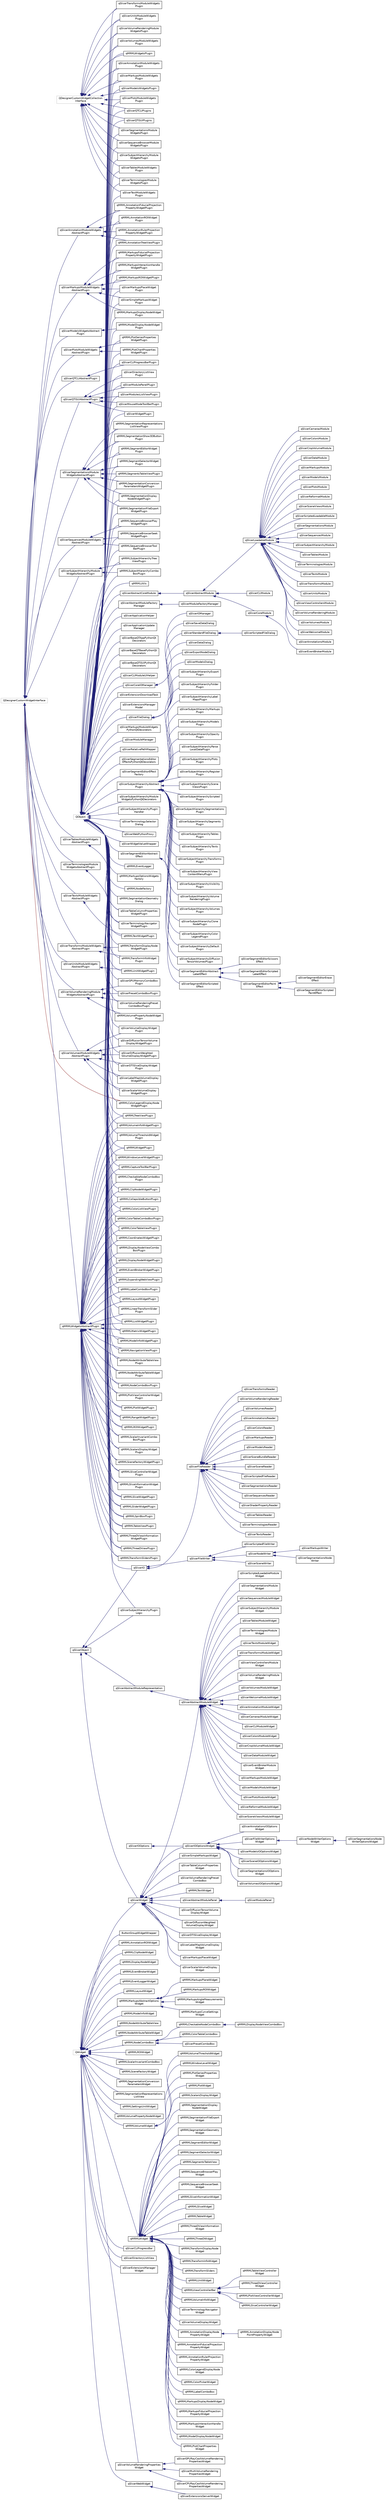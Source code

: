 digraph "Graphical Class Hierarchy"
{
  bgcolor="transparent";
  edge [fontname="Helvetica",fontsize="10",labelfontname="Helvetica",labelfontsize="10"];
  node [fontname="Helvetica",fontsize="10",shape=record];
  rankdir="LR";
  Node870 [label="QDesignerCustomWidgetCollection\lInterface",height=0.2,width=0.4,color="grey75"];
  Node870 -> Node689 [dir="back",color="midnightblue",fontsize="10",style="solid",fontname="Helvetica"];
  Node689 [label="qMRMLWidgetsPlugin",height=0.2,width=0.4,color="black",URL="$classqMRMLWidgetsPlugin.html"];
  Node870 -> Node722 [dir="back",color="midnightblue",fontsize="10",style="solid",fontname="Helvetica"];
  Node722 [label="qSlicerAnnotationModuleWidgets\lPlugin",height=0.2,width=0.4,color="black",URL="$classqSlicerAnnotationModuleWidgetsPlugin.html"];
  Node870 -> Node747 [dir="back",color="midnightblue",fontsize="10",style="solid",fontname="Helvetica"];
  Node747 [label="qSlicerMarkupsModuleWidgets\lPlugin",height=0.2,width=0.4,color="black",URL="$classqSlicerMarkupsModuleWidgetsPlugin.html"];
  Node870 -> Node750 [dir="back",color="midnightblue",fontsize="10",style="solid",fontname="Helvetica"];
  Node750 [label="qSlicerModelsWidgetsPlugin",height=0.2,width=0.4,color="black",URL="$classqSlicerModelsWidgetsPlugin.html"];
  Node870 -> Node755 [dir="back",color="midnightblue",fontsize="10",style="solid",fontname="Helvetica"];
  Node755 [label="qSlicerPlotsModuleWidgets\lPlugin",height=0.2,width=0.4,color="black",URL="$classqSlicerPlotsModuleWidgetsPlugin.html"];
  Node870 -> Node757 [dir="back",color="midnightblue",fontsize="10",style="solid",fontname="Helvetica"];
  Node757 [label="qSlicerQTCLIPlugins",height=0.2,width=0.4,color="black",URL="$classqSlicerQTCLIPlugins.html"];
  Node870 -> Node758 [dir="back",color="midnightblue",fontsize="10",style="solid",fontname="Helvetica"];
  Node758 [label="qSlicerQTGUIPlugins",height=0.2,width=0.4,color="black",URL="$classqSlicerQTGUIPlugins.html"];
  Node870 -> Node762 [dir="back",color="midnightblue",fontsize="10",style="solid",fontname="Helvetica"];
  Node762 [label="qSlicerSegmentationsModule\lWidgetsPlugin",height=0.2,width=0.4,color="black",URL="$classqSlicerSegmentationsModuleWidgetsPlugin.html"];
  Node870 -> Node772 [dir="back",color="midnightblue",fontsize="10",style="solid",fontname="Helvetica"];
  Node772 [label="qSlicerSequenceBrowserModule\lWidgetsPlugin",height=0.2,width=0.4,color="black",URL="$classqSlicerSequenceBrowserModuleWidgetsPlugin.html"];
  Node870 -> Node799 [dir="back",color="midnightblue",fontsize="10",style="solid",fontname="Helvetica"];
  Node799 [label="qSlicerSubjectHierarchyModule\lWidgetsPlugin",height=0.2,width=0.4,color="black",URL="$classqSlicerSubjectHierarchyModuleWidgetsPlugin.html"];
  Node870 -> Node803 [dir="back",color="midnightblue",fontsize="10",style="solid",fontname="Helvetica"];
  Node803 [label="qSlicerTablesModuleWidgets\lPlugin",height=0.2,width=0.4,color="black",URL="$classqSlicerTablesModuleWidgetsPlugin.html"];
  Node870 -> Node804 [dir="back",color="midnightblue",fontsize="10",style="solid",fontname="Helvetica"];
  Node804 [label="qSlicerTerminologiesModule\lWidgetsPlugin",height=0.2,width=0.4,color="black",URL="$classqSlicerTerminologiesModuleWidgetsPlugin.html"];
  Node870 -> Node807 [dir="back",color="midnightblue",fontsize="10",style="solid",fontname="Helvetica"];
  Node807 [label="qSlicerTextModuleWidgets\lPlugin",height=0.2,width=0.4,color="black",URL="$classqSlicerTextModuleWidgetsPlugin.html"];
  Node870 -> Node808 [dir="back",color="midnightblue",fontsize="10",style="solid",fontname="Helvetica"];
  Node808 [label="qSlicerTransformsModuleWidgets\lPlugin",height=0.2,width=0.4,color="black",URL="$classqSlicerTransformsModuleWidgetsPlugin.html"];
  Node870 -> Node809 [dir="back",color="midnightblue",fontsize="10",style="solid",fontname="Helvetica"];
  Node809 [label="qSlicerUnitsModuleWidgets\lPlugin",height=0.2,width=0.4,color="black",URL="$classqSlicerUnitsModuleWidgetsPlugin.html"];
  Node870 -> Node811 [dir="back",color="midnightblue",fontsize="10",style="solid",fontname="Helvetica"];
  Node811 [label="qSlicerVolumeRenderingModule\lWidgetsPlugin",height=0.2,width=0.4,color="black",URL="$classqSlicerVolumeRenderingModuleWidgetsPlugin.html"];
  Node870 -> Node813 [dir="back",color="midnightblue",fontsize="10",style="solid",fontname="Helvetica"];
  Node813 [label="qSlicerVolumesModuleWidgets\lPlugin",height=0.2,width=0.4,color="black",URL="$classqSlicerVolumesModuleWidgetsPlugin.html"];
  Node852 [label="QDesignerCustomWidgetInterface",height=0.2,width=0.4,color="grey75"];
  Node852 -> Node620 [dir="back",color="firebrick4",fontsize="10",style="solid",fontname="Helvetica"];
  Node620 [label="qMRMLColorLegendDisplayNode\lWidgetPlugin",height=0.2,width=0.4,color="black",URL="$classqMRMLColorLegendDisplayNodeWidgetPlugin.html"];
  Node852 -> Node853 [dir="back",color="midnightblue",fontsize="10",style="solid",fontname="Helvetica"];
  Node853 [label="qMRMLWidgetsAbstractPlugin",height=0.2,width=0.4,color="black",URL="$classqMRMLWidgetsAbstractPlugin.html"];
  Node853 -> Node616 [dir="back",color="midnightblue",fontsize="10",style="solid",fontname="Helvetica"];
  Node616 [label="qMRMLCaptureToolBarPlugin",height=0.2,width=0.4,color="black",URL="$classqMRMLCaptureToolBarPlugin.html"];
  Node853 -> Node617 [dir="back",color="midnightblue",fontsize="10",style="solid",fontname="Helvetica"];
  Node617 [label="qMRMLCheckableNodeComboBox\lPlugin",height=0.2,width=0.4,color="black",URL="$classqMRMLCheckableNodeComboBoxPlugin.html"];
  Node853 -> Node618 [dir="back",color="midnightblue",fontsize="10",style="solid",fontname="Helvetica"];
  Node618 [label="qMRMLClipNodeWidgetPlugin",height=0.2,width=0.4,color="black",URL="$classqMRMLClipNodeWidgetPlugin.html"];
  Node853 -> Node619 [dir="back",color="midnightblue",fontsize="10",style="solid",fontname="Helvetica"];
  Node619 [label="qMRMLCollapsibleButtonPlugin",height=0.2,width=0.4,color="black",URL="$classqMRMLCollapsibleButtonPlugin.html"];
  Node853 -> Node621 [dir="back",color="midnightblue",fontsize="10",style="solid",fontname="Helvetica"];
  Node621 [label="qMRMLColorListViewPlugin",height=0.2,width=0.4,color="black",URL="$classqMRMLColorListViewPlugin.html"];
  Node853 -> Node622 [dir="back",color="midnightblue",fontsize="10",style="solid",fontname="Helvetica"];
  Node622 [label="qMRMLColorTableComboBoxPlugin",height=0.2,width=0.4,color="black",URL="$classqMRMLColorTableComboBoxPlugin.html"];
  Node853 -> Node623 [dir="back",color="midnightblue",fontsize="10",style="solid",fontname="Helvetica"];
  Node623 [label="qMRMLColorTableViewPlugin",height=0.2,width=0.4,color="black",URL="$classqMRMLColorTableViewPlugin.html"];
  Node853 -> Node624 [dir="back",color="midnightblue",fontsize="10",style="solid",fontname="Helvetica"];
  Node624 [label="qMRMLCoordinatesWidgetPlugin",height=0.2,width=0.4,color="black",URL="$classqMRMLCoordinatesWidgetPlugin.html"];
  Node853 -> Node625 [dir="back",color="midnightblue",fontsize="10",style="solid",fontname="Helvetica"];
  Node625 [label="qMRMLDisplayNodeViewCombo\lBoxPlugin",height=0.2,width=0.4,color="black",URL="$classqMRMLDisplayNodeViewComboBoxPlugin.html"];
  Node853 -> Node626 [dir="back",color="midnightblue",fontsize="10",style="solid",fontname="Helvetica"];
  Node626 [label="qMRMLDisplayNodeWidgetPlugin",height=0.2,width=0.4,color="black",URL="$classqMRMLDisplayNodeWidgetPlugin.html"];
  Node853 -> Node627 [dir="back",color="midnightblue",fontsize="10",style="solid",fontname="Helvetica"];
  Node627 [label="qMRMLEventBrokerWidgetPlugin",height=0.2,width=0.4,color="black",URL="$classqMRMLEventBrokerWidgetPlugin.html"];
  Node853 -> Node629 [dir="back",color="midnightblue",fontsize="10",style="solid",fontname="Helvetica"];
  Node629 [label="qMRMLExpandingWebViewPlugin",height=0.2,width=0.4,color="black",URL="$classqMRMLExpandingWebViewPlugin.html"];
  Node853 -> Node630 [dir="back",color="midnightblue",fontsize="10",style="solid",fontname="Helvetica"];
  Node630 [label="qMRMLLabelComboBoxPlugin",height=0.2,width=0.4,color="black",URL="$classqMRMLLabelComboBoxPlugin.html"];
  Node853 -> Node631 [dir="back",color="midnightblue",fontsize="10",style="solid",fontname="Helvetica"];
  Node631 [label="qMRMLLayoutWidgetPlugin",height=0.2,width=0.4,color="black",URL="$classqMRMLLayoutWidgetPlugin.html"];
  Node853 -> Node632 [dir="back",color="midnightblue",fontsize="10",style="solid",fontname="Helvetica"];
  Node632 [label="qMRMLLinearTransformSlider\lPlugin",height=0.2,width=0.4,color="black",URL="$classqMRMLLinearTransformSliderPlugin.html"];
  Node853 -> Node633 [dir="back",color="midnightblue",fontsize="10",style="solid",fontname="Helvetica"];
  Node633 [label="qMRMLListWidgetPlugin",height=0.2,width=0.4,color="black",URL="$classqMRMLListWidgetPlugin.html"];
  Node853 -> Node639 [dir="back",color="midnightblue",fontsize="10",style="solid",fontname="Helvetica"];
  Node639 [label="qMRMLMatrixWidgetPlugin",height=0.2,width=0.4,color="black",URL="$classqMRMLMatrixWidgetPlugin.html"];
  Node853 -> Node641 [dir="back",color="midnightblue",fontsize="10",style="solid",fontname="Helvetica"];
  Node641 [label="qMRMLModelInfoWidgetPlugin",height=0.2,width=0.4,color="black",URL="$classqMRMLModelInfoWidgetPlugin.html"];
  Node853 -> Node642 [dir="back",color="midnightblue",fontsize="10",style="solid",fontname="Helvetica"];
  Node642 [label="qMRMLNavigationViewPlugin",height=0.2,width=0.4,color="black",URL="$classqMRMLNavigationViewPlugin.html"];
  Node853 -> Node643 [dir="back",color="midnightblue",fontsize="10",style="solid",fontname="Helvetica"];
  Node643 [label="qMRMLNodeAttributeTableView\lPlugin",height=0.2,width=0.4,color="black",URL="$classqMRMLNodeAttributeTableViewPlugin.html"];
  Node853 -> Node644 [dir="back",color="midnightblue",fontsize="10",style="solid",fontname="Helvetica"];
  Node644 [label="qMRMLNodeAttributeTableWidget\lPlugin",height=0.2,width=0.4,color="black",URL="$classqMRMLNodeAttributeTableWidgetPlugin.html"];
  Node853 -> Node645 [dir="back",color="midnightblue",fontsize="10",style="solid",fontname="Helvetica"];
  Node645 [label="qMRMLNodeComboBoxPlugin",height=0.2,width=0.4,color="black",URL="$classqMRMLNodeComboBoxPlugin.html"];
  Node853 -> Node649 [dir="back",color="midnightblue",fontsize="10",style="solid",fontname="Helvetica"];
  Node649 [label="qMRMLPlotViewControllerWidget\lPlugin",height=0.2,width=0.4,color="black",URL="$classqMRMLPlotViewControllerWidgetPlugin.html"];
  Node853 -> Node650 [dir="back",color="midnightblue",fontsize="10",style="solid",fontname="Helvetica"];
  Node650 [label="qMRMLPlotWidgetPlugin",height=0.2,width=0.4,color="black",URL="$classqMRMLPlotWidgetPlugin.html"];
  Node853 -> Node651 [dir="back",color="midnightblue",fontsize="10",style="solid",fontname="Helvetica"];
  Node651 [label="qMRMLRangeWidgetPlugin",height=0.2,width=0.4,color="black",URL="$classqMRMLRangeWidgetPlugin.html"];
  Node853 -> Node652 [dir="back",color="midnightblue",fontsize="10",style="solid",fontname="Helvetica"];
  Node652 [label="qMRMLROIWidgetPlugin",height=0.2,width=0.4,color="black",URL="$classqMRMLROIWidgetPlugin.html"];
  Node853 -> Node653 [dir="back",color="midnightblue",fontsize="10",style="solid",fontname="Helvetica"];
  Node653 [label="qMRMLScalarInvariantCombo\lBoxPlugin",height=0.2,width=0.4,color="black",URL="$classqMRMLScalarInvariantComboBoxPlugin.html"];
  Node853 -> Node654 [dir="back",color="midnightblue",fontsize="10",style="solid",fontname="Helvetica"];
  Node654 [label="qMRMLScalarsDisplayWidget\lPlugin",height=0.2,width=0.4,color="black",URL="$classqMRMLScalarsDisplayWidgetPlugin.html"];
  Node853 -> Node655 [dir="back",color="midnightblue",fontsize="10",style="solid",fontname="Helvetica"];
  Node655 [label="qMRMLSceneFactoryWidgetPlugin",height=0.2,width=0.4,color="black",URL="$classqMRMLSceneFactoryWidgetPlugin.html"];
  Node853 -> Node668 [dir="back",color="midnightblue",fontsize="10",style="solid",fontname="Helvetica"];
  Node668 [label="qMRMLSliceControllerWidget\lPlugin",height=0.2,width=0.4,color="black",URL="$classqMRMLSliceControllerWidgetPlugin.html"];
  Node853 -> Node669 [dir="back",color="midnightblue",fontsize="10",style="solid",fontname="Helvetica"];
  Node669 [label="qMRMLSliceInformationWidget\lPlugin",height=0.2,width=0.4,color="black",URL="$classqMRMLSliceInformationWidgetPlugin.html"];
  Node853 -> Node670 [dir="back",color="midnightblue",fontsize="10",style="solid",fontname="Helvetica"];
  Node670 [label="qMRMLSliceWidgetPlugin",height=0.2,width=0.4,color="black",URL="$classqMRMLSliceWidgetPlugin.html"];
  Node853 -> Node671 [dir="back",color="midnightblue",fontsize="10",style="solid",fontname="Helvetica"];
  Node671 [label="qMRMLSliderWidgetPlugin",height=0.2,width=0.4,color="black",URL="$classqMRMLSliderWidgetPlugin.html"];
  Node853 -> Node672 [dir="back",color="midnightblue",fontsize="10",style="solid",fontname="Helvetica"];
  Node672 [label="qMRMLSpinBoxPlugin",height=0.2,width=0.4,color="black",URL="$classqMRMLSpinBoxPlugin.html"];
  Node853 -> Node675 [dir="back",color="midnightblue",fontsize="10",style="solid",fontname="Helvetica"];
  Node675 [label="qMRMLTableViewPlugin",height=0.2,width=0.4,color="black",URL="$classqMRMLTableViewPlugin.html"];
  Node853 -> Node677 [dir="back",color="midnightblue",fontsize="10",style="solid",fontname="Helvetica"];
  Node677 [label="qMRMLThreeDViewInformation\lWidgetPlugin",height=0.2,width=0.4,color="black",URL="$classqMRMLThreeDViewInformationWidgetPlugin.html"];
  Node853 -> Node678 [dir="back",color="midnightblue",fontsize="10",style="solid",fontname="Helvetica"];
  Node678 [label="qMRMLThreeDViewPlugin",height=0.2,width=0.4,color="black",URL="$classqMRMLThreeDViewPlugin.html"];
  Node853 -> Node681 [dir="back",color="midnightblue",fontsize="10",style="solid",fontname="Helvetica"];
  Node681 [label="qMRMLTransformSlidersPlugin",height=0.2,width=0.4,color="black",URL="$classqMRMLTransformSlidersPlugin.html"];
  Node853 -> Node682 [dir="back",color="midnightblue",fontsize="10",style="solid",fontname="Helvetica"];
  Node682 [label="qMRMLTreeViewPlugin",height=0.2,width=0.4,color="black",URL="$classqMRMLTreeViewPlugin.html"];
  Node853 -> Node685 [dir="back",color="midnightblue",fontsize="10",style="solid",fontname="Helvetica"];
  Node685 [label="qMRMLVolumeInfoWidgetPlugin",height=0.2,width=0.4,color="black",URL="$classqMRMLVolumeInfoWidgetPlugin.html"];
  Node853 -> Node687 [dir="back",color="midnightblue",fontsize="10",style="solid",fontname="Helvetica"];
  Node687 [label="qMRMLVolumeThresholdWidget\lPlugin",height=0.2,width=0.4,color="black",URL="$classqMRMLVolumeThresholdWidgetPlugin.html"];
  Node853 -> Node688 [dir="back",color="midnightblue",fontsize="10",style="solid",fontname="Helvetica"];
  Node688 [label="qMRMLWidgetPlugin",height=0.2,width=0.4,color="black",URL="$classqMRMLWidgetPlugin.html"];
  Node853 -> Node690 [dir="back",color="midnightblue",fontsize="10",style="solid",fontname="Helvetica"];
  Node690 [label="qMRMLWindowLevelWidgetPlugin",height=0.2,width=0.4,color="black",URL="$classqMRMLWindowLevelWidgetPlugin.html"];
  Node852 -> Node854 [dir="back",color="midnightblue",fontsize="10",style="solid",fontname="Helvetica"];
  Node854 [label="qSlicerAnnotationModuleWidgets\lAbstractPlugin",height=0.2,width=0.4,color="black",URL="$classqSlicerAnnotationModuleWidgetsAbstractPlugin.html"];
  Node854 -> Node612 [dir="back",color="midnightblue",fontsize="10",style="solid",fontname="Helvetica"];
  Node612 [label="qMRMLAnnotationFiducialProjection\lPropertyWidgetPlugin",height=0.2,width=0.4,color="black",URL="$classqMRMLAnnotationFiducialProjectionPropertyWidgetPlugin.html"];
  Node854 -> Node613 [dir="back",color="midnightblue",fontsize="10",style="solid",fontname="Helvetica"];
  Node613 [label="qMRMLAnnotationROIWidget\lPlugin",height=0.2,width=0.4,color="black",URL="$classqMRMLAnnotationROIWidgetPlugin.html"];
  Node854 -> Node614 [dir="back",color="midnightblue",fontsize="10",style="solid",fontname="Helvetica"];
  Node614 [label="qMRMLAnnotationRulerProjection\lPropertyWidgetPlugin",height=0.2,width=0.4,color="black",URL="$classqMRMLAnnotationRulerProjectionPropertyWidgetPlugin.html"];
  Node854 -> Node615 [dir="back",color="midnightblue",fontsize="10",style="solid",fontname="Helvetica"];
  Node615 [label="qMRMLAnnotationTreeViewPlugin",height=0.2,width=0.4,color="black",URL="$classqMRMLAnnotationTreeViewPlugin.html"];
  Node852 -> Node855 [dir="back",color="midnightblue",fontsize="10",style="solid",fontname="Helvetica"];
  Node855 [label="qSlicerMarkupsModuleWidgets\lAbstractPlugin",height=0.2,width=0.4,color="black",URL="$classqSlicerMarkupsModuleWidgetsAbstractPlugin.html"];
  Node855 -> Node634 [dir="back",color="midnightblue",fontsize="10",style="solid",fontname="Helvetica"];
  Node634 [label="qMRMLMarkupsDisplayNodeWidget\lPlugin",height=0.2,width=0.4,color="black",URL="$classqMRMLMarkupsDisplayNodeWidgetPlugin.html"];
  Node855 -> Node635 [dir="back",color="midnightblue",fontsize="10",style="solid",fontname="Helvetica"];
  Node635 [label="qMRMLMarkupsFiducialProjection\lPropertyWidgetPlugin",height=0.2,width=0.4,color="black",URL="$classqMRMLMarkupsFiducialProjectionPropertyWidgetPlugin.html"];
  Node855 -> Node636 [dir="back",color="midnightblue",fontsize="10",style="solid",fontname="Helvetica"];
  Node636 [label="qMRMLMarkupsInteractionHandle\lWidgetPlugin",height=0.2,width=0.4,color="black",URL="$classqMRMLMarkupsInteractionHandleWidgetPlugin.html"];
  Node855 -> Node638 [dir="back",color="midnightblue",fontsize="10",style="solid",fontname="Helvetica"];
  Node638 [label="qMRMLMarkupsROIWidgetPlugin",height=0.2,width=0.4,color="black",URL="$classqMRMLMarkupsROIWidgetPlugin.html"];
  Node855 -> Node749 [dir="back",color="midnightblue",fontsize="10",style="solid",fontname="Helvetica"];
  Node749 [label="qSlicerMarkupsPlaceWidget\lPlugin",height=0.2,width=0.4,color="black",URL="$classqSlicerMarkupsPlaceWidgetPlugin.html"];
  Node855 -> Node773 [dir="back",color="midnightblue",fontsize="10",style="solid",fontname="Helvetica"];
  Node773 [label="qSlicerSimpleMarkupsWidget\lPlugin",height=0.2,width=0.4,color="black",URL="$classqSlicerSimpleMarkupsWidgetPlugin.html"];
  Node852 -> Node856 [dir="back",color="midnightblue",fontsize="10",style="solid",fontname="Helvetica"];
  Node856 [label="qSlicerModelsWidgetsAbstract\lPlugin",height=0.2,width=0.4,color="black",URL="$classqSlicerModelsWidgetsAbstractPlugin.html"];
  Node856 -> Node640 [dir="back",color="midnightblue",fontsize="10",style="solid",fontname="Helvetica"];
  Node640 [label="qMRMLModelDisplayNodeWidget\lPlugin",height=0.2,width=0.4,color="black",URL="$classqMRMLModelDisplayNodeWidgetPlugin.html"];
  Node852 -> Node857 [dir="back",color="midnightblue",fontsize="10",style="solid",fontname="Helvetica"];
  Node857 [label="qSlicerPlotsModuleWidgets\lAbstractPlugin",height=0.2,width=0.4,color="black",URL="$classqSlicerPlotsModuleWidgetsAbstractPlugin.html"];
  Node857 -> Node647 [dir="back",color="midnightblue",fontsize="10",style="solid",fontname="Helvetica"];
  Node647 [label="qMRMLPlotChartProperties\lWidgetPlugin",height=0.2,width=0.4,color="black",URL="$classqMRMLPlotChartPropertiesWidgetPlugin.html"];
  Node857 -> Node648 [dir="back",color="midnightblue",fontsize="10",style="solid",fontname="Helvetica"];
  Node648 [label="qMRMLPlotSeriesProperties\lWidgetPlugin",height=0.2,width=0.4,color="black",URL="$classqMRMLPlotSeriesPropertiesWidgetPlugin.html"];
  Node852 -> Node858 [dir="back",color="midnightblue",fontsize="10",style="solid",fontname="Helvetica"];
  Node858 [label="qSlicerQTCLIAbstractPlugin",height=0.2,width=0.4,color="black",URL="$classqSlicerQTCLIAbstractPlugin.html"];
  Node858 -> Node729 [dir="back",color="midnightblue",fontsize="10",style="solid",fontname="Helvetica"];
  Node729 [label="qSlicerCLIProgressBarPlugin",height=0.2,width=0.4,color="black",URL="$classqSlicerCLIProgressBarPlugin.html"];
  Node852 -> Node859 [dir="back",color="midnightblue",fontsize="10",style="solid",fontname="Helvetica"];
  Node859 [label="qSlicerQTGUIAbstractPlugin",height=0.2,width=0.4,color="black",URL="$classqSlicerQTGUIAbstractPlugin.html"];
  Node859 -> Node734 [dir="back",color="midnightblue",fontsize="10",style="solid",fontname="Helvetica"];
  Node734 [label="qSlicerDirectoryListView\lPlugin",height=0.2,width=0.4,color="black",URL="$classqSlicerDirectoryListViewPlugin.html"];
  Node859 -> Node752 [dir="back",color="midnightblue",fontsize="10",style="solid",fontname="Helvetica"];
  Node752 [label="qSlicerModulePanelPlugin",height=0.2,width=0.4,color="black",URL="$classqSlicerModulePanelPlugin.html"];
  Node859 -> Node753 [dir="back",color="midnightblue",fontsize="10",style="solid",fontname="Helvetica"];
  Node753 [label="qSlicerModulesListViewPlugin",height=0.2,width=0.4,color="black",URL="$classqSlicerModulesListViewPlugin.html"];
  Node859 -> Node754 [dir="back",color="midnightblue",fontsize="10",style="solid",fontname="Helvetica"];
  Node754 [label="qSlicerMouseModeToolBarPlugin",height=0.2,width=0.4,color="black",URL="$classqSlicerMouseModeToolBarPlugin.html"];
  Node859 -> Node815 [dir="back",color="midnightblue",fontsize="10",style="solid",fontname="Helvetica"];
  Node815 [label="qSlicerWidgetPlugin",height=0.2,width=0.4,color="black",URL="$classqSlicerWidgetPlugin.html"];
  Node852 -> Node860 [dir="back",color="midnightblue",fontsize="10",style="solid",fontname="Helvetica"];
  Node860 [label="qSlicerSegmentationsModule\lWidgetsAbstractPlugin",height=0.2,width=0.4,color="black",URL="$classqSlicerSegmentationsModuleWidgetsAbstractPlugin.html"];
  Node860 -> Node656 [dir="back",color="midnightblue",fontsize="10",style="solid",fontname="Helvetica"];
  Node656 [label="qMRMLSegmentationConversion\lParametersWidgetPlugin",height=0.2,width=0.4,color="black",URL="$classqMRMLSegmentationConversionParametersWidgetPlugin.html"];
  Node860 -> Node657 [dir="back",color="midnightblue",fontsize="10",style="solid",fontname="Helvetica"];
  Node657 [label="qMRMLSegmentationDisplay\lNodeWidgetPlugin",height=0.2,width=0.4,color="black",URL="$classqMRMLSegmentationDisplayNodeWidgetPlugin.html"];
  Node860 -> Node658 [dir="back",color="midnightblue",fontsize="10",style="solid",fontname="Helvetica"];
  Node658 [label="qMRMLSegmentationFileExport\lWidgetPlugin",height=0.2,width=0.4,color="black",URL="$classqMRMLSegmentationFileExportWidgetPlugin.html"];
  Node860 -> Node660 [dir="back",color="midnightblue",fontsize="10",style="solid",fontname="Helvetica"];
  Node660 [label="qMRMLSegmentationRepresentations\lListViewPlugin",height=0.2,width=0.4,color="black",URL="$classqMRMLSegmentationRepresentationsListViewPlugin.html"];
  Node860 -> Node661 [dir="back",color="midnightblue",fontsize="10",style="solid",fontname="Helvetica"];
  Node661 [label="qMRMLSegmentationShow3DButton\lPlugin",height=0.2,width=0.4,color="black",URL="$classqMRMLSegmentationShow3DButtonPlugin.html"];
  Node860 -> Node662 [dir="back",color="midnightblue",fontsize="10",style="solid",fontname="Helvetica"];
  Node662 [label="qMRMLSegmentEditorWidget\lPlugin",height=0.2,width=0.4,color="black",URL="$classqMRMLSegmentEditorWidgetPlugin.html"];
  Node860 -> Node663 [dir="back",color="midnightblue",fontsize="10",style="solid",fontname="Helvetica"];
  Node663 [label="qMRMLSegmentSelectorWidget\lPlugin",height=0.2,width=0.4,color="black",URL="$classqMRMLSegmentSelectorWidgetPlugin.html"];
  Node860 -> Node664 [dir="back",color="midnightblue",fontsize="10",style="solid",fontname="Helvetica"];
  Node664 [label="qMRMLSegmentsTableViewPlugin",height=0.2,width=0.4,color="black",URL="$classqMRMLSegmentsTableViewPlugin.html"];
  Node852 -> Node861 [dir="back",color="midnightblue",fontsize="10",style="solid",fontname="Helvetica"];
  Node861 [label="qSlicerSequencesModuleWidgets\lAbstractPlugin",height=0.2,width=0.4,color="black",URL="$classqSlicerSequencesModuleWidgetsAbstractPlugin.html"];
  Node861 -> Node665 [dir="back",color="midnightblue",fontsize="10",style="solid",fontname="Helvetica"];
  Node665 [label="qMRMLSequenceBrowserPlay\lWidgetPlugin",height=0.2,width=0.4,color="black",URL="$classqMRMLSequenceBrowserPlayWidgetPlugin.html"];
  Node861 -> Node666 [dir="back",color="midnightblue",fontsize="10",style="solid",fontname="Helvetica"];
  Node666 [label="qMRMLSequenceBrowserSeek\lWidgetPlugin",height=0.2,width=0.4,color="black",URL="$classqMRMLSequenceBrowserSeekWidgetPlugin.html"];
  Node861 -> Node667 [dir="back",color="midnightblue",fontsize="10",style="solid",fontname="Helvetica"];
  Node667 [label="qMRMLSequenceBrowserTool\lBarPlugin",height=0.2,width=0.4,color="black",URL="$classqMRMLSequenceBrowserToolBarPlugin.html"];
  Node852 -> Node862 [dir="back",color="midnightblue",fontsize="10",style="solid",fontname="Helvetica"];
  Node862 [label="qSlicerSubjectHierarchyModule\lWidgetsAbstractPlugin",height=0.2,width=0.4,color="black",URL="$classqSlicerSubjectHierarchyModuleWidgetsAbstractPlugin.html"];
  Node862 -> Node673 [dir="back",color="midnightblue",fontsize="10",style="solid",fontname="Helvetica"];
  Node673 [label="qMRMLSubjectHierarchyCombo\lBoxPlugin",height=0.2,width=0.4,color="black",URL="$classqMRMLSubjectHierarchyComboBoxPlugin.html"];
  Node862 -> Node674 [dir="back",color="midnightblue",fontsize="10",style="solid",fontname="Helvetica"];
  Node674 [label="qMRMLSubjectHierarchyTree\lViewPlugin",height=0.2,width=0.4,color="black",URL="$classqMRMLSubjectHierarchyTreeViewPlugin.html"];
  Node852 -> Node863 [dir="back",color="midnightblue",fontsize="10",style="solid",fontname="Helvetica"];
  Node863 [label="qSlicerTablesModuleWidgets\lAbstractPlugin",height=0.2,width=0.4,color="black",URL="$classqSlicerTablesModuleWidgetsAbstractPlugin.html"];
  Node863 -> Node802 [dir="back",color="midnightblue",fontsize="10",style="solid",fontname="Helvetica"];
  Node802 [label="qSlicerTableColumnProperties\lWidgetPlugin",height=0.2,width=0.4,color="black",URL="$classqSlicerTableColumnPropertiesWidgetPlugin.html"];
  Node852 -> Node864 [dir="back",color="midnightblue",fontsize="10",style="solid",fontname="Helvetica"];
  Node864 [label="qSlicerTerminologiesModule\lWidgetsAbstractPlugin",height=0.2,width=0.4,color="black",URL="$classqSlicerTerminologiesModuleWidgetsAbstractPlugin.html"];
  Node864 -> Node805 [dir="back",color="midnightblue",fontsize="10",style="solid",fontname="Helvetica"];
  Node805 [label="qSlicerTerminologyNavigator\lWidgetPlugin",height=0.2,width=0.4,color="black",URL="$classqSlicerTerminologyNavigatorWidgetPlugin.html"];
  Node852 -> Node865 [dir="back",color="midnightblue",fontsize="10",style="solid",fontname="Helvetica"];
  Node865 [label="qSlicerTextsModuleWidgets\lAbstractPlugin",height=0.2,width=0.4,color="black",URL="$classqSlicerTextsModuleWidgetsAbstractPlugin.html"];
  Node865 -> Node676 [dir="back",color="midnightblue",fontsize="10",style="solid",fontname="Helvetica"];
  Node676 [label="qMRMLTextWidgetPlugin",height=0.2,width=0.4,color="black",URL="$classqMRMLTextWidgetPlugin.html"];
  Node852 -> Node866 [dir="back",color="midnightblue",fontsize="10",style="solid",fontname="Helvetica"];
  Node866 [label="qSlicerTransformsModuleWidgets\lAbstractPlugin",height=0.2,width=0.4,color="black",URL="$classqSlicerTransformsModuleWidgetsAbstractPlugin.html"];
  Node866 -> Node679 [dir="back",color="midnightblue",fontsize="10",style="solid",fontname="Helvetica"];
  Node679 [label="qMRMLTransformDisplayNode\lWidgetPlugin",height=0.2,width=0.4,color="black",URL="$classqMRMLTransformDisplayNodeWidgetPlugin.html"];
  Node866 -> Node680 [dir="back",color="midnightblue",fontsize="10",style="solid",fontname="Helvetica"];
  Node680 [label="qMRMLTransformInfoWidget\lPlugin",height=0.2,width=0.4,color="black",URL="$classqMRMLTransformInfoWidgetPlugin.html"];
  Node852 -> Node867 [dir="back",color="midnightblue",fontsize="10",style="solid",fontname="Helvetica"];
  Node867 [label="qSlicerUnitsModuleWidgets\lAbstractPlugin",height=0.2,width=0.4,color="black",URL="$classqSlicerUnitsModuleWidgetsAbstractPlugin.html"];
  Node867 -> Node683 [dir="back",color="midnightblue",fontsize="10",style="solid",fontname="Helvetica"];
  Node683 [label="qMRMLUnitWidgetPlugin",height=0.2,width=0.4,color="black",URL="$classqMRMLUnitWidgetPlugin.html"];
  Node852 -> Node868 [dir="back",color="midnightblue",fontsize="10",style="solid",fontname="Helvetica"];
  Node868 [label="qSlicerVolumeRenderingModule\lWidgetsAbstractPlugin",height=0.2,width=0.4,color="black",URL="$classqSlicerVolumeRenderingModuleWidgetsAbstractPlugin.html"];
  Node868 -> Node686 [dir="back",color="midnightblue",fontsize="10",style="solid",fontname="Helvetica"];
  Node686 [label="qMRMLVolumePropertyNodeWidget\lPlugin",height=0.2,width=0.4,color="black",URL="$classqMRMLVolumePropertyNodeWidgetPlugin.html"];
  Node868 -> Node745 [dir="back",color="midnightblue",fontsize="10",style="solid",fontname="Helvetica"];
  Node745 [label="qSlicerGPUMemoryComboBox\lPlugin",height=0.2,width=0.4,color="black",URL="$classqSlicerGPUMemoryComboBoxPlugin.html"];
  Node868 -> Node756 [dir="back",color="midnightblue",fontsize="10",style="solid",fontname="Helvetica"];
  Node756 [label="qSlicerPresetComboBoxPlugin",height=0.2,width=0.4,color="black",URL="$classqSlicerPresetComboBoxPlugin.html"];
  Node868 -> Node812 [dir="back",color="midnightblue",fontsize="10",style="solid",fontname="Helvetica"];
  Node812 [label="qSlicerVolumeRenderingPreset\lComboBoxPlugin",height=0.2,width=0.4,color="black",URL="$classqSlicerVolumeRenderingPresetComboBoxPlugin.html"];
  Node852 -> Node869 [dir="back",color="midnightblue",fontsize="10",style="solid",fontname="Helvetica"];
  Node869 [label="qSlicerVolumesModuleWidgets\lAbstractPlugin",height=0.2,width=0.4,color="black",URL="$classqSlicerVolumesModuleWidgetsAbstractPlugin.html"];
  Node869 -> Node732 [dir="back",color="midnightblue",fontsize="10",style="solid",fontname="Helvetica"];
  Node732 [label="qSlicerDiffusionTensorVolume\lDisplayWidgetPlugin",height=0.2,width=0.4,color="black",URL="$classqSlicerDiffusionTensorVolumeDisplayWidgetPlugin.html"];
  Node869 -> Node733 [dir="back",color="midnightblue",fontsize="10",style="solid",fontname="Helvetica"];
  Node733 [label="qSlicerDiffusionWeighted\lVolumeDisplayWidgetPlugin",height=0.2,width=0.4,color="black",URL="$classqSlicerDiffusionWeightedVolumeDisplayWidgetPlugin.html"];
  Node869 -> Node735 [dir="back",color="midnightblue",fontsize="10",style="solid",fontname="Helvetica"];
  Node735 [label="qSlicerDTISliceDisplayWidget\lPlugin",height=0.2,width=0.4,color="black",URL="$classqSlicerDTISliceDisplayWidgetPlugin.html"];
  Node869 -> Node746 [dir="back",color="midnightblue",fontsize="10",style="solid",fontname="Helvetica"];
  Node746 [label="qSlicerLabelMapVolumeDisplay\lWidgetPlugin",height=0.2,width=0.4,color="black",URL="$classqSlicerLabelMapVolumeDisplayWidgetPlugin.html"];
  Node869 -> Node760 [dir="back",color="midnightblue",fontsize="10",style="solid",fontname="Helvetica"];
  Node760 [label="qSlicerScalarVolumeDisplay\lWidgetPlugin",height=0.2,width=0.4,color="black",URL="$classqSlicerScalarVolumeDisplayWidgetPlugin.html"];
  Node869 -> Node810 [dir="back",color="midnightblue",fontsize="10",style="solid",fontname="Helvetica"];
  Node810 [label="qSlicerVolumeDisplayWidget\lPlugin",height=0.2,width=0.4,color="black",URL="$classqSlicerVolumeDisplayWidgetPlugin.html"];
  Node611 [label="QObject",height=0.2,width=0.4,color="grey75"];
  Node611 -> Node612 [dir="back",color="midnightblue",fontsize="10",style="solid",fontname="Helvetica"];
  Node611 -> Node613 [dir="back",color="midnightblue",fontsize="10",style="solid",fontname="Helvetica"];
  Node611 -> Node614 [dir="back",color="midnightblue",fontsize="10",style="solid",fontname="Helvetica"];
  Node611 -> Node615 [dir="back",color="midnightblue",fontsize="10",style="solid",fontname="Helvetica"];
  Node611 -> Node616 [dir="back",color="midnightblue",fontsize="10",style="solid",fontname="Helvetica"];
  Node611 -> Node617 [dir="back",color="midnightblue",fontsize="10",style="solid",fontname="Helvetica"];
  Node611 -> Node618 [dir="back",color="midnightblue",fontsize="10",style="solid",fontname="Helvetica"];
  Node611 -> Node619 [dir="back",color="midnightblue",fontsize="10",style="solid",fontname="Helvetica"];
  Node611 -> Node620 [dir="back",color="midnightblue",fontsize="10",style="solid",fontname="Helvetica"];
  Node611 -> Node621 [dir="back",color="midnightblue",fontsize="10",style="solid",fontname="Helvetica"];
  Node611 -> Node622 [dir="back",color="midnightblue",fontsize="10",style="solid",fontname="Helvetica"];
  Node611 -> Node623 [dir="back",color="midnightblue",fontsize="10",style="solid",fontname="Helvetica"];
  Node611 -> Node624 [dir="back",color="midnightblue",fontsize="10",style="solid",fontname="Helvetica"];
  Node611 -> Node625 [dir="back",color="midnightblue",fontsize="10",style="solid",fontname="Helvetica"];
  Node611 -> Node626 [dir="back",color="midnightblue",fontsize="10",style="solid",fontname="Helvetica"];
  Node611 -> Node627 [dir="back",color="midnightblue",fontsize="10",style="solid",fontname="Helvetica"];
  Node611 -> Node628 [dir="back",color="midnightblue",fontsize="10",style="solid",fontname="Helvetica"];
  Node628 [label="qMRMLEventLogger",height=0.2,width=0.4,color="black",URL="$classqMRMLEventLogger.html"];
  Node611 -> Node629 [dir="back",color="midnightblue",fontsize="10",style="solid",fontname="Helvetica"];
  Node611 -> Node630 [dir="back",color="midnightblue",fontsize="10",style="solid",fontname="Helvetica"];
  Node611 -> Node631 [dir="back",color="midnightblue",fontsize="10",style="solid",fontname="Helvetica"];
  Node611 -> Node632 [dir="back",color="midnightblue",fontsize="10",style="solid",fontname="Helvetica"];
  Node611 -> Node633 [dir="back",color="midnightblue",fontsize="10",style="solid",fontname="Helvetica"];
  Node611 -> Node634 [dir="back",color="midnightblue",fontsize="10",style="solid",fontname="Helvetica"];
  Node611 -> Node635 [dir="back",color="midnightblue",fontsize="10",style="solid",fontname="Helvetica"];
  Node611 -> Node636 [dir="back",color="midnightblue",fontsize="10",style="solid",fontname="Helvetica"];
  Node611 -> Node637 [dir="back",color="midnightblue",fontsize="10",style="solid",fontname="Helvetica"];
  Node637 [label="qMRMLMarkupsOptionsWidgets\lFactory",height=0.2,width=0.4,color="black",URL="$classqMRMLMarkupsOptionsWidgetsFactory.html",tooltip="Singleton class managing segment editor effect plugins. "];
  Node611 -> Node638 [dir="back",color="midnightblue",fontsize="10",style="solid",fontname="Helvetica"];
  Node611 -> Node639 [dir="back",color="midnightblue",fontsize="10",style="solid",fontname="Helvetica"];
  Node611 -> Node640 [dir="back",color="midnightblue",fontsize="10",style="solid",fontname="Helvetica"];
  Node611 -> Node641 [dir="back",color="midnightblue",fontsize="10",style="solid",fontname="Helvetica"];
  Node611 -> Node642 [dir="back",color="midnightblue",fontsize="10",style="solid",fontname="Helvetica"];
  Node611 -> Node643 [dir="back",color="midnightblue",fontsize="10",style="solid",fontname="Helvetica"];
  Node611 -> Node644 [dir="back",color="midnightblue",fontsize="10",style="solid",fontname="Helvetica"];
  Node611 -> Node645 [dir="back",color="midnightblue",fontsize="10",style="solid",fontname="Helvetica"];
  Node611 -> Node646 [dir="back",color="midnightblue",fontsize="10",style="solid",fontname="Helvetica"];
  Node646 [label="qMRMLNodeFactory",height=0.2,width=0.4,color="black",URL="$classqMRMLNodeFactory.html"];
  Node611 -> Node647 [dir="back",color="midnightblue",fontsize="10",style="solid",fontname="Helvetica"];
  Node611 -> Node648 [dir="back",color="midnightblue",fontsize="10",style="solid",fontname="Helvetica"];
  Node611 -> Node649 [dir="back",color="midnightblue",fontsize="10",style="solid",fontname="Helvetica"];
  Node611 -> Node650 [dir="back",color="midnightblue",fontsize="10",style="solid",fontname="Helvetica"];
  Node611 -> Node651 [dir="back",color="midnightblue",fontsize="10",style="solid",fontname="Helvetica"];
  Node611 -> Node652 [dir="back",color="midnightblue",fontsize="10",style="solid",fontname="Helvetica"];
  Node611 -> Node653 [dir="back",color="midnightblue",fontsize="10",style="solid",fontname="Helvetica"];
  Node611 -> Node654 [dir="back",color="midnightblue",fontsize="10",style="solid",fontname="Helvetica"];
  Node611 -> Node655 [dir="back",color="midnightblue",fontsize="10",style="solid",fontname="Helvetica"];
  Node611 -> Node656 [dir="back",color="midnightblue",fontsize="10",style="solid",fontname="Helvetica"];
  Node611 -> Node657 [dir="back",color="midnightblue",fontsize="10",style="solid",fontname="Helvetica"];
  Node611 -> Node658 [dir="back",color="midnightblue",fontsize="10",style="solid",fontname="Helvetica"];
  Node611 -> Node659 [dir="back",color="midnightblue",fontsize="10",style="solid",fontname="Helvetica"];
  Node659 [label="qMRMLSegmentationGeometry\lDialog",height=0.2,width=0.4,color="black",URL="$classqMRMLSegmentationGeometryDialog.html",tooltip="Qt dialog for changing segmentation labelmap geometry. "];
  Node611 -> Node660 [dir="back",color="midnightblue",fontsize="10",style="solid",fontname="Helvetica"];
  Node611 -> Node661 [dir="back",color="midnightblue",fontsize="10",style="solid",fontname="Helvetica"];
  Node611 -> Node662 [dir="back",color="midnightblue",fontsize="10",style="solid",fontname="Helvetica"];
  Node611 -> Node663 [dir="back",color="midnightblue",fontsize="10",style="solid",fontname="Helvetica"];
  Node611 -> Node664 [dir="back",color="midnightblue",fontsize="10",style="solid",fontname="Helvetica"];
  Node611 -> Node665 [dir="back",color="midnightblue",fontsize="10",style="solid",fontname="Helvetica"];
  Node611 -> Node666 [dir="back",color="midnightblue",fontsize="10",style="solid",fontname="Helvetica"];
  Node611 -> Node667 [dir="back",color="midnightblue",fontsize="10",style="solid",fontname="Helvetica"];
  Node611 -> Node668 [dir="back",color="midnightblue",fontsize="10",style="solid",fontname="Helvetica"];
  Node611 -> Node669 [dir="back",color="midnightblue",fontsize="10",style="solid",fontname="Helvetica"];
  Node611 -> Node670 [dir="back",color="midnightblue",fontsize="10",style="solid",fontname="Helvetica"];
  Node611 -> Node671 [dir="back",color="midnightblue",fontsize="10",style="solid",fontname="Helvetica"];
  Node611 -> Node672 [dir="back",color="midnightblue",fontsize="10",style="solid",fontname="Helvetica"];
  Node611 -> Node673 [dir="back",color="midnightblue",fontsize="10",style="solid",fontname="Helvetica"];
  Node611 -> Node674 [dir="back",color="midnightblue",fontsize="10",style="solid",fontname="Helvetica"];
  Node611 -> Node675 [dir="back",color="midnightblue",fontsize="10",style="solid",fontname="Helvetica"];
  Node611 -> Node676 [dir="back",color="midnightblue",fontsize="10",style="solid",fontname="Helvetica"];
  Node611 -> Node677 [dir="back",color="midnightblue",fontsize="10",style="solid",fontname="Helvetica"];
  Node611 -> Node678 [dir="back",color="midnightblue",fontsize="10",style="solid",fontname="Helvetica"];
  Node611 -> Node679 [dir="back",color="midnightblue",fontsize="10",style="solid",fontname="Helvetica"];
  Node611 -> Node680 [dir="back",color="midnightblue",fontsize="10",style="solid",fontname="Helvetica"];
  Node611 -> Node681 [dir="back",color="midnightblue",fontsize="10",style="solid",fontname="Helvetica"];
  Node611 -> Node682 [dir="back",color="midnightblue",fontsize="10",style="solid",fontname="Helvetica"];
  Node611 -> Node683 [dir="back",color="midnightblue",fontsize="10",style="solid",fontname="Helvetica"];
  Node611 -> Node684 [dir="back",color="midnightblue",fontsize="10",style="solid",fontname="Helvetica"];
  Node684 [label="qMRMLUtils",height=0.2,width=0.4,color="black",URL="$classqMRMLUtils.html"];
  Node611 -> Node685 [dir="back",color="midnightblue",fontsize="10",style="solid",fontname="Helvetica"];
  Node611 -> Node686 [dir="back",color="midnightblue",fontsize="10",style="solid",fontname="Helvetica"];
  Node611 -> Node687 [dir="back",color="midnightblue",fontsize="10",style="solid",fontname="Helvetica"];
  Node611 -> Node688 [dir="back",color="midnightblue",fontsize="10",style="solid",fontname="Helvetica"];
  Node611 -> Node689 [dir="back",color="midnightblue",fontsize="10",style="solid",fontname="Helvetica"];
  Node611 -> Node690 [dir="back",color="midnightblue",fontsize="10",style="solid",fontname="Helvetica"];
  Node611 -> Node691 [dir="back",color="midnightblue",fontsize="10",style="solid",fontname="Helvetica"];
  Node691 [label="qSlicerAbstractCoreModule",height=0.2,width=0.4,color="black",URL="$classqSlicerAbstractCoreModule.html",tooltip="qSlicerAbstractCoreModule is the base class of any module in Slicer. "];
  Node691 -> Node692 [dir="back",color="midnightblue",fontsize="10",style="solid",fontname="Helvetica"];
  Node692 [label="qSlicerAbstractModule",height=0.2,width=0.4,color="black",URL="$classqSlicerAbstractModule.html"];
  Node692 -> Node693 [dir="back",color="midnightblue",fontsize="10",style="solid",fontname="Helvetica"];
  Node693 [label="qSlicerCLIModule",height=0.2,width=0.4,color="black",URL="$classqSlicerCLIModule.html"];
  Node692 -> Node694 [dir="back",color="midnightblue",fontsize="10",style="solid",fontname="Helvetica"];
  Node694 [label="qSlicerCoreModule",height=0.2,width=0.4,color="black",URL="$classqSlicerCoreModule.html"];
  Node694 -> Node695 [dir="back",color="midnightblue",fontsize="10",style="solid",fontname="Helvetica"];
  Node695 [label="qSlicerEventBrokerModule",height=0.2,width=0.4,color="black",URL="$classqSlicerEventBrokerModule.html"];
  Node692 -> Node696 [dir="back",color="midnightblue",fontsize="10",style="solid",fontname="Helvetica"];
  Node696 [label="qSlicerLoadableModule",height=0.2,width=0.4,color="black",URL="$classqSlicerLoadableModule.html"];
  Node696 -> Node697 [dir="back",color="midnightblue",fontsize="10",style="solid",fontname="Helvetica"];
  Node697 [label="qSlicerAnnotationsModule",height=0.2,width=0.4,color="black",URL="$classqSlicerAnnotationsModule.html"];
  Node696 -> Node698 [dir="back",color="midnightblue",fontsize="10",style="solid",fontname="Helvetica"];
  Node698 [label="qSlicerCamerasModule",height=0.2,width=0.4,color="black",URL="$classqSlicerCamerasModule.html"];
  Node696 -> Node699 [dir="back",color="midnightblue",fontsize="10",style="solid",fontname="Helvetica"];
  Node699 [label="qSlicerColorsModule",height=0.2,width=0.4,color="black",URL="$classqSlicerColorsModule.html"];
  Node696 -> Node700 [dir="back",color="midnightblue",fontsize="10",style="solid",fontname="Helvetica"];
  Node700 [label="qSlicerCropVolumeModule",height=0.2,width=0.4,color="black",URL="$classqSlicerCropVolumeModule.html"];
  Node696 -> Node701 [dir="back",color="midnightblue",fontsize="10",style="solid",fontname="Helvetica"];
  Node701 [label="qSlicerDataModule",height=0.2,width=0.4,color="black",URL="$classqSlicerDataModule.html"];
  Node696 -> Node702 [dir="back",color="midnightblue",fontsize="10",style="solid",fontname="Helvetica"];
  Node702 [label="qSlicerMarkupsModule",height=0.2,width=0.4,color="black",URL="$classqSlicerMarkupsModule.html"];
  Node696 -> Node703 [dir="back",color="midnightblue",fontsize="10",style="solid",fontname="Helvetica"];
  Node703 [label="qSlicerModelsModule",height=0.2,width=0.4,color="black",URL="$classqSlicerModelsModule.html"];
  Node696 -> Node704 [dir="back",color="midnightblue",fontsize="10",style="solid",fontname="Helvetica"];
  Node704 [label="qSlicerPlotsModule",height=0.2,width=0.4,color="black",URL="$classqSlicerPlotsModule.html"];
  Node696 -> Node705 [dir="back",color="midnightblue",fontsize="10",style="solid",fontname="Helvetica"];
  Node705 [label="qSlicerReformatModule",height=0.2,width=0.4,color="black",URL="$classqSlicerReformatModule.html"];
  Node696 -> Node706 [dir="back",color="midnightblue",fontsize="10",style="solid",fontname="Helvetica"];
  Node706 [label="qSlicerSceneViewsModule",height=0.2,width=0.4,color="black",URL="$classqSlicerSceneViewsModule.html"];
  Node696 -> Node707 [dir="back",color="midnightblue",fontsize="10",style="solid",fontname="Helvetica"];
  Node707 [label="qSlicerScriptedLoadableModule",height=0.2,width=0.4,color="black",URL="$classqSlicerScriptedLoadableModule.html"];
  Node696 -> Node708 [dir="back",color="midnightblue",fontsize="10",style="solid",fontname="Helvetica"];
  Node708 [label="qSlicerSegmentationsModule",height=0.2,width=0.4,color="black",URL="$classqSlicerSegmentationsModule.html"];
  Node696 -> Node709 [dir="back",color="midnightblue",fontsize="10",style="solid",fontname="Helvetica"];
  Node709 [label="qSlicerSequencesModule",height=0.2,width=0.4,color="black",URL="$classqSlicerSequencesModule.html"];
  Node696 -> Node710 [dir="back",color="midnightblue",fontsize="10",style="solid",fontname="Helvetica"];
  Node710 [label="qSlicerSubjectHierarchyModule",height=0.2,width=0.4,color="black",URL="$classqSlicerSubjectHierarchyModule.html"];
  Node696 -> Node711 [dir="back",color="midnightblue",fontsize="10",style="solid",fontname="Helvetica"];
  Node711 [label="qSlicerTablesModule",height=0.2,width=0.4,color="black",URL="$classqSlicerTablesModule.html"];
  Node696 -> Node712 [dir="back",color="midnightblue",fontsize="10",style="solid",fontname="Helvetica"];
  Node712 [label="qSlicerTerminologiesModule",height=0.2,width=0.4,color="black",URL="$classqSlicerTerminologiesModule.html"];
  Node696 -> Node713 [dir="back",color="midnightblue",fontsize="10",style="solid",fontname="Helvetica"];
  Node713 [label="qSlicerTextsModule",height=0.2,width=0.4,color="black",URL="$classqSlicerTextsModule.html"];
  Node696 -> Node714 [dir="back",color="midnightblue",fontsize="10",style="solid",fontname="Helvetica"];
  Node714 [label="qSlicerTransformsModule",height=0.2,width=0.4,color="black",URL="$classqSlicerTransformsModule.html"];
  Node696 -> Node715 [dir="back",color="midnightblue",fontsize="10",style="solid",fontname="Helvetica"];
  Node715 [label="qSlicerUnitsModule",height=0.2,width=0.4,color="black",URL="$classqSlicerUnitsModule.html"];
  Node696 -> Node716 [dir="back",color="midnightblue",fontsize="10",style="solid",fontname="Helvetica"];
  Node716 [label="qSlicerViewControllersModule",height=0.2,width=0.4,color="black",URL="$classqSlicerViewControllersModule.html"];
  Node696 -> Node717 [dir="back",color="midnightblue",fontsize="10",style="solid",fontname="Helvetica"];
  Node717 [label="qSlicerVolumeRenderingModule",height=0.2,width=0.4,color="black",URL="$classqSlicerVolumeRenderingModule.html"];
  Node696 -> Node718 [dir="back",color="midnightblue",fontsize="10",style="solid",fontname="Helvetica"];
  Node718 [label="qSlicerVolumesModule",height=0.2,width=0.4,color="black",URL="$classqSlicerVolumesModule.html"];
  Node696 -> Node719 [dir="back",color="midnightblue",fontsize="10",style="solid",fontname="Helvetica"];
  Node719 [label="qSlicerWelcomeModule",height=0.2,width=0.4,color="black",URL="$classqSlicerWelcomeModule.html"];
  Node611 -> Node720 [dir="back",color="midnightblue",fontsize="10",style="solid",fontname="Helvetica"];
  Node720 [label="qSlicerAbstractModuleFactory\lManager",height=0.2,width=0.4,color="black",URL="$classqSlicerAbstractModuleFactoryManager.html"];
  Node720 -> Node721 [dir="back",color="midnightblue",fontsize="10",style="solid",fontname="Helvetica"];
  Node721 [label="qSlicerModuleFactoryManager",height=0.2,width=0.4,color="black",URL="$classqSlicerModuleFactoryManager.html"];
  Node611 -> Node722 [dir="back",color="midnightblue",fontsize="10",style="solid",fontname="Helvetica"];
  Node611 -> Node723 [dir="back",color="midnightblue",fontsize="10",style="solid",fontname="Helvetica"];
  Node723 [label="qSlicerApplicationHelper",height=0.2,width=0.4,color="black",URL="$classqSlicerApplicationHelper.html"];
  Node611 -> Node724 [dir="back",color="midnightblue",fontsize="10",style="solid",fontname="Helvetica"];
  Node724 [label="qSlicerApplicationUpdate\lManager",height=0.2,width=0.4,color="black",URL="$classqSlicerApplicationUpdateManager.html",tooltip="Class querying application updates on the download server. "];
  Node611 -> Node725 [dir="back",color="midnightblue",fontsize="10",style="solid",fontname="Helvetica"];
  Node725 [label="qSlicerBaseQTAppPythonQt\lDecorators",height=0.2,width=0.4,color="black",URL="$classqSlicerBaseQTAppPythonQtDecorators.html"];
  Node611 -> Node726 [dir="back",color="midnightblue",fontsize="10",style="solid",fontname="Helvetica"];
  Node726 [label="qSlicerBaseQTBasePythonQt\lDecorators",height=0.2,width=0.4,color="black",URL="$classqSlicerBaseQTBasePythonQtDecorators.html"];
  Node611 -> Node727 [dir="back",color="midnightblue",fontsize="10",style="solid",fontname="Helvetica"];
  Node727 [label="qSlicerBaseQTGUIPythonQt\lDecorators",height=0.2,width=0.4,color="black",URL="$classqSlicerBaseQTGUIPythonQtDecorators.html"];
  Node611 -> Node728 [dir="back",color="midnightblue",fontsize="10",style="solid",fontname="Helvetica"];
  Node728 [label="qSlicerCLIModuleUIHelper",height=0.2,width=0.4,color="black",URL="$classqSlicerCLIModuleUIHelper.html"];
  Node611 -> Node729 [dir="back",color="midnightblue",fontsize="10",style="solid",fontname="Helvetica"];
  Node611 -> Node730 [dir="back",color="midnightblue",fontsize="10",style="solid",fontname="Helvetica"];
  Node730 [label="qSlicerCoreIOManager",height=0.2,width=0.4,color="black",URL="$classqSlicerCoreIOManager.html"];
  Node730 -> Node731 [dir="back",color="midnightblue",fontsize="10",style="solid",fontname="Helvetica"];
  Node731 [label="qSlicerIOManager",height=0.2,width=0.4,color="black",URL="$classqSlicerIOManager.html"];
  Node611 -> Node732 [dir="back",color="midnightblue",fontsize="10",style="solid",fontname="Helvetica"];
  Node611 -> Node733 [dir="back",color="midnightblue",fontsize="10",style="solid",fontname="Helvetica"];
  Node611 -> Node734 [dir="back",color="midnightblue",fontsize="10",style="solid",fontname="Helvetica"];
  Node611 -> Node735 [dir="back",color="midnightblue",fontsize="10",style="solid",fontname="Helvetica"];
  Node611 -> Node736 [dir="back",color="midnightblue",fontsize="10",style="solid",fontname="Helvetica"];
  Node736 [label="qSlicerExtensionDownloadTask",height=0.2,width=0.4,color="black",URL="$classqSlicerExtensionDownloadTask.html"];
  Node611 -> Node737 [dir="back",color="midnightblue",fontsize="10",style="solid",fontname="Helvetica"];
  Node737 [label="qSlicerExtensionsManager\lModel",height=0.2,width=0.4,color="black",URL="$classqSlicerExtensionsManagerModel.html",tooltip="Class querying and storing extensions data. "];
  Node611 -> Node738 [dir="back",color="midnightblue",fontsize="10",style="solid",fontname="Helvetica"];
  Node738 [label="qSlicerFileDialog",height=0.2,width=0.4,color="black",URL="$classqSlicerFileDialog.html"];
  Node738 -> Node739 [dir="back",color="midnightblue",fontsize="10",style="solid",fontname="Helvetica"];
  Node739 [label="qSlicerDataDialog",height=0.2,width=0.4,color="black",URL="$classqSlicerDataDialog.html"];
  Node738 -> Node740 [dir="back",color="midnightblue",fontsize="10",style="solid",fontname="Helvetica"];
  Node740 [label="qSlicerExportNodeDialog",height=0.2,width=0.4,color="black",URL="$classqSlicerExportNodeDialog.html"];
  Node738 -> Node741 [dir="back",color="midnightblue",fontsize="10",style="solid",fontname="Helvetica"];
  Node741 [label="qSlicerModelsDialog",height=0.2,width=0.4,color="black",URL="$classqSlicerModelsDialog.html"];
  Node738 -> Node742 [dir="back",color="midnightblue",fontsize="10",style="solid",fontname="Helvetica"];
  Node742 [label="qSlicerSaveDataDialog",height=0.2,width=0.4,color="black",URL="$classqSlicerSaveDataDialog.html"];
  Node738 -> Node743 [dir="back",color="midnightblue",fontsize="10",style="solid",fontname="Helvetica"];
  Node743 [label="qSlicerStandardFileDialog",height=0.2,width=0.4,color="black",URL="$classqSlicerStandardFileDialog.html"];
  Node743 -> Node744 [dir="back",color="midnightblue",fontsize="10",style="solid",fontname="Helvetica"];
  Node744 [label="qSlicerScriptedFileDialog",height=0.2,width=0.4,color="black",URL="$classqSlicerScriptedFileDialog.html"];
  Node611 -> Node745 [dir="back",color="midnightblue",fontsize="10",style="solid",fontname="Helvetica"];
  Node611 -> Node580 [dir="back",color="midnightblue",fontsize="10",style="solid",fontname="Helvetica"];
  Node580 [label="qSlicerIO",height=0.2,width=0.4,color="black",URL="$classqSlicerIO.html",tooltip="Base class for qSlicerFileReader and qSlicerFileWriter. "];
  Node580 -> Node581 [dir="back",color="midnightblue",fontsize="10",style="solid",fontname="Helvetica"];
  Node581 [label="qSlicerFileReader",height=0.2,width=0.4,color="black",URL="$classqSlicerFileReader.html"];
  Node581 -> Node582 [dir="back",color="midnightblue",fontsize="10",style="solid",fontname="Helvetica"];
  Node582 [label="qSlicerAnnotationsReader",height=0.2,width=0.4,color="black",URL="$classqSlicerAnnotationsReader.html"];
  Node581 -> Node583 [dir="back",color="midnightblue",fontsize="10",style="solid",fontname="Helvetica"];
  Node583 [label="qSlicerColorsReader",height=0.2,width=0.4,color="black",URL="$classqSlicerColorsReader.html"];
  Node581 -> Node584 [dir="back",color="midnightblue",fontsize="10",style="solid",fontname="Helvetica"];
  Node584 [label="qSlicerMarkupsReader",height=0.2,width=0.4,color="black",URL="$classqSlicerMarkupsReader.html"];
  Node581 -> Node585 [dir="back",color="midnightblue",fontsize="10",style="solid",fontname="Helvetica"];
  Node585 [label="qSlicerModelsReader",height=0.2,width=0.4,color="black",URL="$classqSlicerModelsReader.html"];
  Node581 -> Node586 [dir="back",color="midnightblue",fontsize="10",style="solid",fontname="Helvetica"];
  Node586 [label="qSlicerSceneBundleReader",height=0.2,width=0.4,color="black",URL="$classqSlicerSceneBundleReader.html"];
  Node581 -> Node587 [dir="back",color="midnightblue",fontsize="10",style="solid",fontname="Helvetica"];
  Node587 [label="qSlicerSceneReader",height=0.2,width=0.4,color="black",URL="$classqSlicerSceneReader.html"];
  Node581 -> Node588 [dir="back",color="midnightblue",fontsize="10",style="solid",fontname="Helvetica"];
  Node588 [label="qSlicerScriptedFileReader",height=0.2,width=0.4,color="black",URL="$classqSlicerScriptedFileReader.html"];
  Node581 -> Node589 [dir="back",color="midnightblue",fontsize="10",style="solid",fontname="Helvetica"];
  Node589 [label="qSlicerSegmentationsReader",height=0.2,width=0.4,color="black",URL="$classqSlicerSegmentationsReader.html"];
  Node581 -> Node590 [dir="back",color="midnightblue",fontsize="10",style="solid",fontname="Helvetica"];
  Node590 [label="qSlicerSequencesReader",height=0.2,width=0.4,color="black",URL="$classqSlicerSequencesReader.html"];
  Node581 -> Node591 [dir="back",color="midnightblue",fontsize="10",style="solid",fontname="Helvetica"];
  Node591 [label="qSlicerShaderPropertyReader",height=0.2,width=0.4,color="black",URL="$classqSlicerShaderPropertyReader.html"];
  Node581 -> Node592 [dir="back",color="midnightblue",fontsize="10",style="solid",fontname="Helvetica"];
  Node592 [label="qSlicerTablesReader",height=0.2,width=0.4,color="black",URL="$classqSlicerTablesReader.html"];
  Node581 -> Node593 [dir="back",color="midnightblue",fontsize="10",style="solid",fontname="Helvetica"];
  Node593 [label="qSlicerTerminologiesReader",height=0.2,width=0.4,color="black",URL="$classqSlicerTerminologiesReader.html"];
  Node581 -> Node594 [dir="back",color="midnightblue",fontsize="10",style="solid",fontname="Helvetica"];
  Node594 [label="qSlicerTextsReader",height=0.2,width=0.4,color="black",URL="$classqSlicerTextsReader.html"];
  Node581 -> Node595 [dir="back",color="midnightblue",fontsize="10",style="solid",fontname="Helvetica"];
  Node595 [label="qSlicerTransformsReader",height=0.2,width=0.4,color="black",URL="$classqSlicerTransformsReader.html"];
  Node581 -> Node596 [dir="back",color="midnightblue",fontsize="10",style="solid",fontname="Helvetica"];
  Node596 [label="qSlicerVolumeRenderingReader",height=0.2,width=0.4,color="black",URL="$classqSlicerVolumeRenderingReader.html"];
  Node581 -> Node597 [dir="back",color="midnightblue",fontsize="10",style="solid",fontname="Helvetica"];
  Node597 [label="qSlicerVolumesReader",height=0.2,width=0.4,color="black",URL="$classqSlicerVolumesReader.html"];
  Node580 -> Node598 [dir="back",color="midnightblue",fontsize="10",style="solid",fontname="Helvetica"];
  Node598 [label="qSlicerFileWriter",height=0.2,width=0.4,color="black",URL="$classqSlicerFileWriter.html"];
  Node598 -> Node599 [dir="back",color="midnightblue",fontsize="10",style="solid",fontname="Helvetica"];
  Node599 [label="qSlicerNodeWriter",height=0.2,width=0.4,color="black",URL="$classqSlicerNodeWriter.html",tooltip="Utility class that is ready to use for most of the nodes. "];
  Node599 -> Node600 [dir="back",color="midnightblue",fontsize="10",style="solid",fontname="Helvetica"];
  Node600 [label="qSlicerMarkupsWriter",height=0.2,width=0.4,color="black",URL="$classqSlicerMarkupsWriter.html",tooltip="Utility class that offers writing of markups in both json format, regardless of the current storage n..."];
  Node599 -> Node601 [dir="back",color="midnightblue",fontsize="10",style="solid",fontname="Helvetica"];
  Node601 [label="qSlicerSegmentationsNode\lWriter",height=0.2,width=0.4,color="black",URL="$classqSlicerSegmentationsNodeWriter.html",tooltip="Utility class that is ready to use for most of the nodes. "];
  Node598 -> Node602 [dir="back",color="midnightblue",fontsize="10",style="solid",fontname="Helvetica"];
  Node602 [label="qSlicerSceneWriter",height=0.2,width=0.4,color="black",URL="$classqSlicerSceneWriter.html"];
  Node598 -> Node603 [dir="back",color="midnightblue",fontsize="10",style="solid",fontname="Helvetica"];
  Node603 [label="qSlicerScriptedFileWriter",height=0.2,width=0.4,color="black",URL="$classqSlicerScriptedFileWriter.html"];
  Node611 -> Node746 [dir="back",color="midnightblue",fontsize="10",style="solid",fontname="Helvetica"];
  Node611 -> Node747 [dir="back",color="midnightblue",fontsize="10",style="solid",fontname="Helvetica"];
  Node611 -> Node748 [dir="back",color="midnightblue",fontsize="10",style="solid",fontname="Helvetica"];
  Node748 [label="qSlicerMarkupsModuleWidgets\lPythonQtDecorators",height=0.2,width=0.4,color="black",URL="$classqSlicerMarkupsModuleWidgetsPythonQtDecorators.html"];
  Node611 -> Node749 [dir="back",color="midnightblue",fontsize="10",style="solid",fontname="Helvetica"];
  Node611 -> Node750 [dir="back",color="midnightblue",fontsize="10",style="solid",fontname="Helvetica"];
  Node611 -> Node751 [dir="back",color="midnightblue",fontsize="10",style="solid",fontname="Helvetica"];
  Node751 [label="qSlicerModuleManager",height=0.2,width=0.4,color="black",URL="$classqSlicerModuleManager.html"];
  Node611 -> Node752 [dir="back",color="midnightblue",fontsize="10",style="solid",fontname="Helvetica"];
  Node611 -> Node753 [dir="back",color="midnightblue",fontsize="10",style="solid",fontname="Helvetica"];
  Node611 -> Node754 [dir="back",color="midnightblue",fontsize="10",style="solid",fontname="Helvetica"];
  Node611 -> Node755 [dir="back",color="midnightblue",fontsize="10",style="solid",fontname="Helvetica"];
  Node611 -> Node756 [dir="back",color="midnightblue",fontsize="10",style="solid",fontname="Helvetica"];
  Node611 -> Node757 [dir="back",color="midnightblue",fontsize="10",style="solid",fontname="Helvetica"];
  Node611 -> Node758 [dir="back",color="midnightblue",fontsize="10",style="solid",fontname="Helvetica"];
  Node611 -> Node759 [dir="back",color="midnightblue",fontsize="10",style="solid",fontname="Helvetica"];
  Node759 [label="qSlicerRelativePathMapper",height=0.2,width=0.4,color="black",URL="$classqSlicerRelativePathMapper.html"];
  Node611 -> Node760 [dir="back",color="midnightblue",fontsize="10",style="solid",fontname="Helvetica"];
  Node611 -> Node761 [dir="back",color="midnightblue",fontsize="10",style="solid",fontname="Helvetica"];
  Node761 [label="qSlicerSegmentationsEditor\lEffectsPythonQtDecorators",height=0.2,width=0.4,color="black",URL="$classqSlicerSegmentationsEditorEffectsPythonQtDecorators.html"];
  Node611 -> Node762 [dir="back",color="midnightblue",fontsize="10",style="solid",fontname="Helvetica"];
  Node611 -> Node763 [dir="back",color="midnightblue",fontsize="10",style="solid",fontname="Helvetica"];
  Node763 [label="qSlicerSegmentEditorAbstract\lEffect",height=0.2,width=0.4,color="black",URL="$classqSlicerSegmentEditorAbstractEffect.html",tooltip="Abstract class for segment editor effects. "];
  Node763 -> Node764 [dir="back",color="midnightblue",fontsize="10",style="solid",fontname="Helvetica"];
  Node764 [label="qSlicerSegmentEditorAbstract\lLabelEffect",height=0.2,width=0.4,color="black",URL="$classqSlicerSegmentEditorAbstractLabelEffect.html",tooltip="Base class for all \"label\" effects. "];
  Node764 -> Node765 [dir="back",color="midnightblue",fontsize="10",style="solid",fontname="Helvetica"];
  Node765 [label="qSlicerSegmentEditorPaint\lEffect",height=0.2,width=0.4,color="black",URL="$classqSlicerSegmentEditorPaintEffect.html"];
  Node765 -> Node766 [dir="back",color="midnightblue",fontsize="10",style="solid",fontname="Helvetica"];
  Node766 [label="qSlicerSegmentEditorErase\lEffect",height=0.2,width=0.4,color="black",URL="$classqSlicerSegmentEditorEraseEffect.html"];
  Node765 -> Node767 [dir="back",color="midnightblue",fontsize="10",style="solid",fontname="Helvetica"];
  Node767 [label="qSlicerSegmentEditorScripted\lPaintEffect",height=0.2,width=0.4,color="black",URL="$classqSlicerSegmentEditorScriptedPaintEffect.html",tooltip="Scripted abstract effect for implementing paint effects in python. "];
  Node764 -> Node768 [dir="back",color="midnightblue",fontsize="10",style="solid",fontname="Helvetica"];
  Node768 [label="qSlicerSegmentEditorScissors\lEffect",height=0.2,width=0.4,color="black",URL="$classqSlicerSegmentEditorScissorsEffect.html"];
  Node764 -> Node769 [dir="back",color="midnightblue",fontsize="10",style="solid",fontname="Helvetica"];
  Node769 [label="qSlicerSegmentEditorScripted\lLabelEffect",height=0.2,width=0.4,color="black",URL="$classqSlicerSegmentEditorScriptedLabelEffect.html",tooltip="Scripted abstract effect for implementing label effects in python. "];
  Node763 -> Node770 [dir="back",color="midnightblue",fontsize="10",style="solid",fontname="Helvetica"];
  Node770 [label="qSlicerSegmentEditorScripted\lEffect",height=0.2,width=0.4,color="black",URL="$classqSlicerSegmentEditorScriptedEffect.html",tooltip="Scripted abstract effect for implementing segment editor effects in python. "];
  Node611 -> Node771 [dir="back",color="midnightblue",fontsize="10",style="solid",fontname="Helvetica"];
  Node771 [label="qSlicerSegmentEditorEffect\lFactory",height=0.2,width=0.4,color="black",URL="$classqSlicerSegmentEditorEffectFactory.html",tooltip="Singleton class managing segment editor effect plugins. "];
  Node611 -> Node772 [dir="back",color="midnightblue",fontsize="10",style="solid",fontname="Helvetica"];
  Node611 -> Node773 [dir="back",color="midnightblue",fontsize="10",style="solid",fontname="Helvetica"];
  Node611 -> Node774 [dir="back",color="midnightblue",fontsize="10",style="solid",fontname="Helvetica"];
  Node774 [label="qSlicerSubjectHierarchyAbstract\lPlugin",height=0.2,width=0.4,color="black",URL="$classqSlicerSubjectHierarchyAbstractPlugin.html",tooltip="Abstract plugin for handling Subject Hierarchy items. "];
  Node774 -> Node775 [dir="back",color="midnightblue",fontsize="10",style="solid",fontname="Helvetica"];
  Node775 [label="qSlicerSubjectHierarchyClone\lNodePlugin",height=0.2,width=0.4,color="black",URL="$classqSlicerSubjectHierarchyCloneNodePlugin.html"];
  Node774 -> Node776 [dir="back",color="midnightblue",fontsize="10",style="solid",fontname="Helvetica"];
  Node776 [label="qSlicerSubjectHierarchyColor\lLegendPlugin",height=0.2,width=0.4,color="black",URL="$classqSlicerSubjectHierarchyColorLegendPlugin.html"];
  Node774 -> Node777 [dir="back",color="midnightblue",fontsize="10",style="solid",fontname="Helvetica"];
  Node777 [label="qSlicerSubjectHierarchyDefault\lPlugin",height=0.2,width=0.4,color="black",URL="$classqSlicerSubjectHierarchyDefaultPlugin.html",tooltip="Default Subject Hierarchy plugin to exercise features of the abstract plugin. This plugin must not be..."];
  Node774 -> Node778 [dir="back",color="midnightblue",fontsize="10",style="solid",fontname="Helvetica"];
  Node778 [label="qSlicerSubjectHierarchyDiffusion\lTensorVolumesPlugin",height=0.2,width=0.4,color="black",URL="$classqSlicerSubjectHierarchyDiffusionTensorVolumesPlugin.html"];
  Node774 -> Node779 [dir="back",color="midnightblue",fontsize="10",style="solid",fontname="Helvetica"];
  Node779 [label="qSlicerSubjectHierarchyExport\lPlugin",height=0.2,width=0.4,color="black",URL="$classqSlicerSubjectHierarchyExportPlugin.html"];
  Node774 -> Node780 [dir="back",color="midnightblue",fontsize="10",style="solid",fontname="Helvetica"];
  Node780 [label="qSlicerSubjectHierarchyFolder\lPlugin",height=0.2,width=0.4,color="black",URL="$classqSlicerSubjectHierarchyFolderPlugin.html",tooltip="Subject hierarchy folder plugin. "];
  Node774 -> Node781 [dir="back",color="midnightblue",fontsize="10",style="solid",fontname="Helvetica"];
  Node781 [label="qSlicerSubjectHierarchyLabel\lMapsPlugin",height=0.2,width=0.4,color="black",URL="$classqSlicerSubjectHierarchyLabelMapsPlugin.html"];
  Node774 -> Node782 [dir="back",color="midnightblue",fontsize="10",style="solid",fontname="Helvetica"];
  Node782 [label="qSlicerSubjectHierarchyMarkups\lPlugin",height=0.2,width=0.4,color="black",URL="$classqSlicerSubjectHierarchyMarkupsPlugin.html"];
  Node774 -> Node783 [dir="back",color="midnightblue",fontsize="10",style="solid",fontname="Helvetica"];
  Node783 [label="qSlicerSubjectHierarchyModels\lPlugin",height=0.2,width=0.4,color="black",URL="$classqSlicerSubjectHierarchyModelsPlugin.html"];
  Node774 -> Node784 [dir="back",color="midnightblue",fontsize="10",style="solid",fontname="Helvetica"];
  Node784 [label="qSlicerSubjectHierarchyOpacity\lPlugin",height=0.2,width=0.4,color="black",URL="$classqSlicerSubjectHierarchyOpacityPlugin.html"];
  Node774 -> Node785 [dir="back",color="midnightblue",fontsize="10",style="solid",fontname="Helvetica"];
  Node785 [label="qSlicerSubjectHierarchyParse\lLocalDataPlugin",height=0.2,width=0.4,color="black",URL="$classqSlicerSubjectHierarchyParseLocalDataPlugin.html"];
  Node774 -> Node786 [dir="back",color="midnightblue",fontsize="10",style="solid",fontname="Helvetica"];
  Node786 [label="qSlicerSubjectHierarchyPlots\lPlugin",height=0.2,width=0.4,color="black",URL="$classqSlicerSubjectHierarchyPlotsPlugin.html"];
  Node774 -> Node787 [dir="back",color="midnightblue",fontsize="10",style="solid",fontname="Helvetica"];
  Node787 [label="qSlicerSubjectHierarchyRegister\lPlugin",height=0.2,width=0.4,color="black",URL="$classqSlicerSubjectHierarchyRegisterPlugin.html"];
  Node774 -> Node788 [dir="back",color="midnightblue",fontsize="10",style="solid",fontname="Helvetica"];
  Node788 [label="qSlicerSubjectHierarchyScene\lViewsPlugin",height=0.2,width=0.4,color="black",URL="$classqSlicerSubjectHierarchySceneViewsPlugin.html"];
  Node774 -> Node789 [dir="back",color="midnightblue",fontsize="10",style="solid",fontname="Helvetica"];
  Node789 [label="qSlicerSubjectHierarchyScripted\lPlugin",height=0.2,width=0.4,color="black",URL="$classqSlicerSubjectHierarchyScriptedPlugin.html",tooltip="Scripted abstract plugin for handling subject hierarchy items or providing actions for items..."];
  Node774 -> Node790 [dir="back",color="midnightblue",fontsize="10",style="solid",fontname="Helvetica"];
  Node790 [label="qSlicerSubjectHierarchySegmentations\lPlugin",height=0.2,width=0.4,color="black",URL="$classqSlicerSubjectHierarchySegmentationsPlugin.html"];
  Node774 -> Node791 [dir="back",color="midnightblue",fontsize="10",style="solid",fontname="Helvetica"];
  Node791 [label="qSlicerSubjectHierarchySegments\lPlugin",height=0.2,width=0.4,color="black",URL="$classqSlicerSubjectHierarchySegmentsPlugin.html"];
  Node774 -> Node792 [dir="back",color="midnightblue",fontsize="10",style="solid",fontname="Helvetica"];
  Node792 [label="qSlicerSubjectHierarchyTables\lPlugin",height=0.2,width=0.4,color="black",URL="$classqSlicerSubjectHierarchyTablesPlugin.html"];
  Node774 -> Node793 [dir="back",color="midnightblue",fontsize="10",style="solid",fontname="Helvetica"];
  Node793 [label="qSlicerSubjectHierarchyTexts\lPlugin",height=0.2,width=0.4,color="black",URL="$classqSlicerSubjectHierarchyTextsPlugin.html"];
  Node774 -> Node794 [dir="back",color="midnightblue",fontsize="10",style="solid",fontname="Helvetica"];
  Node794 [label="qSlicerSubjectHierarchyTransforms\lPlugin",height=0.2,width=0.4,color="black",URL="$classqSlicerSubjectHierarchyTransformsPlugin.html"];
  Node774 -> Node795 [dir="back",color="midnightblue",fontsize="10",style="solid",fontname="Helvetica"];
  Node795 [label="qSlicerSubjectHierarchyView\lContextMenuPlugin",height=0.2,width=0.4,color="black",URL="$classqSlicerSubjectHierarchyViewContextMenuPlugin.html",tooltip="Subject hierarchy view menu plugin. "];
  Node774 -> Node796 [dir="back",color="midnightblue",fontsize="10",style="solid",fontname="Helvetica"];
  Node796 [label="qSlicerSubjectHierarchyVisibility\lPlugin",height=0.2,width=0.4,color="black",URL="$classqSlicerSubjectHierarchyVisibilityPlugin.html"];
  Node774 -> Node797 [dir="back",color="midnightblue",fontsize="10",style="solid",fontname="Helvetica"];
  Node797 [label="qSlicerSubjectHierarchyVolume\lRenderingPlugin",height=0.2,width=0.4,color="black",URL="$classqSlicerSubjectHierarchyVolumeRenderingPlugin.html"];
  Node774 -> Node798 [dir="back",color="midnightblue",fontsize="10",style="solid",fontname="Helvetica"];
  Node798 [label="qSlicerSubjectHierarchyVolumes\lPlugin",height=0.2,width=0.4,color="black",URL="$classqSlicerSubjectHierarchyVolumesPlugin.html"];
  Node611 -> Node799 [dir="back",color="midnightblue",fontsize="10",style="solid",fontname="Helvetica"];
  Node611 -> Node800 [dir="back",color="midnightblue",fontsize="10",style="solid",fontname="Helvetica"];
  Node800 [label="qSlicerSubjectHierarchyModule\lWidgetsPythonQtDecorators",height=0.2,width=0.4,color="black",URL="$classqSlicerSubjectHierarchyModuleWidgetsPythonQtDecorators.html"];
  Node611 -> Node801 [dir="back",color="midnightblue",fontsize="10",style="solid",fontname="Helvetica"];
  Node801 [label="qSlicerSubjectHierarchyPlugin\lHandler",height=0.2,width=0.4,color="black",URL="$classqSlicerSubjectHierarchyPluginHandler.html",tooltip="Singleton class managing Subject Hierarchy plugins. "];
  Node611 -> Node604 [dir="back",color="midnightblue",fontsize="10",style="solid",fontname="Helvetica"];
  Node604 [label="qSlicerSubjectHierarchyPlugin\lLogic",height=0.2,width=0.4,color="black",URL="$classqSlicerSubjectHierarchyPluginLogic.html",tooltip="Qt-based logic class to exercise Qt-related logic functions. The Subject hierarchy plugin mechanism a..."];
  Node611 -> Node802 [dir="back",color="midnightblue",fontsize="10",style="solid",fontname="Helvetica"];
  Node611 -> Node803 [dir="back",color="midnightblue",fontsize="10",style="solid",fontname="Helvetica"];
  Node611 -> Node804 [dir="back",color="midnightblue",fontsize="10",style="solid",fontname="Helvetica"];
  Node611 -> Node805 [dir="back",color="midnightblue",fontsize="10",style="solid",fontname="Helvetica"];
  Node611 -> Node806 [dir="back",color="midnightblue",fontsize="10",style="solid",fontname="Helvetica"];
  Node806 [label="qSlicerTerminologySelector\lDialog",height=0.2,width=0.4,color="black",URL="$classqSlicerTerminologySelectorDialog.html",tooltip="Qt dialog for selecting a terminology entry. "];
  Node611 -> Node807 [dir="back",color="midnightblue",fontsize="10",style="solid",fontname="Helvetica"];
  Node611 -> Node808 [dir="back",color="midnightblue",fontsize="10",style="solid",fontname="Helvetica"];
  Node611 -> Node809 [dir="back",color="midnightblue",fontsize="10",style="solid",fontname="Helvetica"];
  Node611 -> Node810 [dir="back",color="midnightblue",fontsize="10",style="solid",fontname="Helvetica"];
  Node611 -> Node811 [dir="back",color="midnightblue",fontsize="10",style="solid",fontname="Helvetica"];
  Node611 -> Node812 [dir="back",color="midnightblue",fontsize="10",style="solid",fontname="Helvetica"];
  Node611 -> Node813 [dir="back",color="midnightblue",fontsize="10",style="solid",fontname="Helvetica"];
  Node611 -> Node814 [dir="back",color="midnightblue",fontsize="10",style="solid",fontname="Helvetica"];
  Node814 [label="qSlicerWebPythonProxy",height=0.2,width=0.4,color="black",URL="$classqSlicerWebPythonProxy.html"];
  Node611 -> Node815 [dir="back",color="midnightblue",fontsize="10",style="solid",fontname="Helvetica"];
  Node611 -> Node816 [dir="back",color="midnightblue",fontsize="10",style="solid",fontname="Helvetica"];
  Node816 [label="qSlicerWidgetValueWrapper",height=0.2,width=0.4,color="black",URL="$classqSlicerWidgetValueWrapper.html"];
  Node605 [label="qSlicerIOOptions",height=0.2,width=0.4,color="black",URL="$classqSlicerIOOptions.html"];
  Node605 -> Node522 [dir="back",color="midnightblue",fontsize="10",style="solid",fontname="Helvetica"];
  Node522 [label="qSlicerIOOptionsWidget",height=0.2,width=0.4,color="black",URL="$classqSlicerIOOptionsWidget.html"];
  Node522 -> Node523 [dir="back",color="midnightblue",fontsize="10",style="solid",fontname="Helvetica"];
  Node523 [label="qSlicerAnnotationsIOOptions\lWidget",height=0.2,width=0.4,color="black",URL="$classqSlicerAnnotationsIOOptionsWidget.html"];
  Node522 -> Node524 [dir="back",color="midnightblue",fontsize="10",style="solid",fontname="Helvetica"];
  Node524 [label="qSlicerFileWriterOptions\lWidget",height=0.2,width=0.4,color="black",URL="$classqSlicerFileWriterOptionsWidget.html",tooltip="Base class for all the Writer Options widget. "];
  Node524 -> Node525 [dir="back",color="midnightblue",fontsize="10",style="solid",fontname="Helvetica"];
  Node525 [label="qSlicerNodeWriterOptions\lWidget",height=0.2,width=0.4,color="black",URL="$classqSlicerNodeWriterOptionsWidget.html"];
  Node525 -> Node526 [dir="back",color="midnightblue",fontsize="10",style="solid",fontname="Helvetica"];
  Node526 [label="qSlicerSegmentationsNode\lWriterOptionsWidget",height=0.2,width=0.4,color="black",URL="$classqSlicerSegmentationsNodeWriterOptionsWidget.html"];
  Node522 -> Node527 [dir="back",color="midnightblue",fontsize="10",style="solid",fontname="Helvetica"];
  Node527 [label="qSlicerModelsIOOptionsWidget",height=0.2,width=0.4,color="black",URL="$classqSlicerModelsIOOptionsWidget.html"];
  Node522 -> Node528 [dir="back",color="midnightblue",fontsize="10",style="solid",fontname="Helvetica"];
  Node528 [label="qSlicerSceneIOOptionsWidget",height=0.2,width=0.4,color="black",URL="$classqSlicerSceneIOOptionsWidget.html"];
  Node522 -> Node529 [dir="back",color="midnightblue",fontsize="10",style="solid",fontname="Helvetica"];
  Node529 [label="qSlicerSegmentationsIOOptions\lWidget",height=0.2,width=0.4,color="black",URL="$classqSlicerSegmentationsIOOptionsWidget.html"];
  Node522 -> Node530 [dir="back",color="midnightblue",fontsize="10",style="solid",fontname="Helvetica"];
  Node530 [label="qSlicerVolumesIOOptionsWidget",height=0.2,width=0.4,color="black",URL="$classqSlicerVolumesIOOptionsWidget.html"];
  Node578 [label="qSlicerObject",height=0.2,width=0.4,color="black",URL="$classqSlicerObject.html"];
  Node578 -> Node579 [dir="back",color="midnightblue",fontsize="10",style="solid",fontname="Helvetica"];
  Node579 [label="qSlicerAbstractModuleRepresentation",height=0.2,width=0.4,color="black",URL="$classqSlicerAbstractModuleRepresentation.html"];
  Node579 -> Node494 [dir="back",color="midnightblue",fontsize="10",style="solid",fontname="Helvetica"];
  Node494 [label="qSlicerAbstractModuleWidget",height=0.2,width=0.4,color="black",URL="$classqSlicerAbstractModuleWidget.html"];
  Node494 -> Node495 [dir="back",color="midnightblue",fontsize="10",style="solid",fontname="Helvetica"];
  Node495 [label="qSlicerAnnotationModuleWidget",height=0.2,width=0.4,color="black",URL="$classqSlicerAnnotationModuleWidget.html"];
  Node494 -> Node496 [dir="back",color="midnightblue",fontsize="10",style="solid",fontname="Helvetica"];
  Node496 [label="qSlicerCamerasModuleWidget",height=0.2,width=0.4,color="black",URL="$classqSlicerCamerasModuleWidget.html"];
  Node494 -> Node497 [dir="back",color="midnightblue",fontsize="10",style="solid",fontname="Helvetica"];
  Node497 [label="qSlicerCLIModuleWidget",height=0.2,width=0.4,color="black",URL="$classqSlicerCLIModuleWidget.html"];
  Node494 -> Node498 [dir="back",color="midnightblue",fontsize="10",style="solid",fontname="Helvetica"];
  Node498 [label="qSlicerColorsModuleWidget",height=0.2,width=0.4,color="black",URL="$classqSlicerColorsModuleWidget.html"];
  Node494 -> Node499 [dir="back",color="midnightblue",fontsize="10",style="solid",fontname="Helvetica"];
  Node499 [label="qSlicerCropVolumeModuleWidget",height=0.2,width=0.4,color="black",URL="$classqSlicerCropVolumeModuleWidget.html"];
  Node494 -> Node500 [dir="back",color="midnightblue",fontsize="10",style="solid",fontname="Helvetica"];
  Node500 [label="qSlicerDataModuleWidget",height=0.2,width=0.4,color="black",URL="$classqSlicerDataModuleWidget.html"];
  Node494 -> Node501 [dir="back",color="midnightblue",fontsize="10",style="solid",fontname="Helvetica"];
  Node501 [label="qSlicerEventBrokerModule\lWidget",height=0.2,width=0.4,color="black",URL="$classqSlicerEventBrokerModuleWidget.html"];
  Node494 -> Node502 [dir="back",color="midnightblue",fontsize="10",style="solid",fontname="Helvetica"];
  Node502 [label="qSlicerMarkupsModuleWidget",height=0.2,width=0.4,color="black",URL="$classqSlicerMarkupsModuleWidget.html"];
  Node494 -> Node503 [dir="back",color="midnightblue",fontsize="10",style="solid",fontname="Helvetica"];
  Node503 [label="qSlicerModelsModuleWidget",height=0.2,width=0.4,color="black",URL="$classqSlicerModelsModuleWidget.html"];
  Node494 -> Node504 [dir="back",color="midnightblue",fontsize="10",style="solid",fontname="Helvetica"];
  Node504 [label="qSlicerPlotsModuleWidget",height=0.2,width=0.4,color="black",URL="$classqSlicerPlotsModuleWidget.html"];
  Node494 -> Node505 [dir="back",color="midnightblue",fontsize="10",style="solid",fontname="Helvetica"];
  Node505 [label="qSlicerReformatModuleWidget",height=0.2,width=0.4,color="black",URL="$classqSlicerReformatModuleWidget.html"];
  Node494 -> Node506 [dir="back",color="midnightblue",fontsize="10",style="solid",fontname="Helvetica"];
  Node506 [label="qSlicerSceneViewsModuleWidget",height=0.2,width=0.4,color="black",URL="$classqSlicerSceneViewsModuleWidget.html"];
  Node494 -> Node507 [dir="back",color="midnightblue",fontsize="10",style="solid",fontname="Helvetica"];
  Node507 [label="qSlicerScriptedLoadableModule\lWidget",height=0.2,width=0.4,color="black",URL="$classqSlicerScriptedLoadableModuleWidget.html"];
  Node494 -> Node508 [dir="back",color="midnightblue",fontsize="10",style="solid",fontname="Helvetica"];
  Node508 [label="qSlicerSegmentationsModule\lWidget",height=0.2,width=0.4,color="black",URL="$classqSlicerSegmentationsModuleWidget.html"];
  Node494 -> Node509 [dir="back",color="midnightblue",fontsize="10",style="solid",fontname="Helvetica"];
  Node509 [label="qSlicerSequencesModuleWidget",height=0.2,width=0.4,color="black",URL="$classqSlicerSequencesModuleWidget.html"];
  Node494 -> Node510 [dir="back",color="midnightblue",fontsize="10",style="solid",fontname="Helvetica"];
  Node510 [label="qSlicerSubjectHierarchyModule\lWidget",height=0.2,width=0.4,color="black",URL="$classqSlicerSubjectHierarchyModuleWidget.html"];
  Node494 -> Node511 [dir="back",color="midnightblue",fontsize="10",style="solid",fontname="Helvetica"];
  Node511 [label="qSlicerTablesModuleWidget",height=0.2,width=0.4,color="black",URL="$classqSlicerTablesModuleWidget.html"];
  Node494 -> Node512 [dir="back",color="midnightblue",fontsize="10",style="solid",fontname="Helvetica"];
  Node512 [label="qSlicerTerminologiesModule\lWidget",height=0.2,width=0.4,color="black",URL="$classqSlicerTerminologiesModuleWidget.html"];
  Node494 -> Node513 [dir="back",color="midnightblue",fontsize="10",style="solid",fontname="Helvetica"];
  Node513 [label="qSlicerTextsModuleWidget",height=0.2,width=0.4,color="black",URL="$classqSlicerTextsModuleWidget.html"];
  Node494 -> Node514 [dir="back",color="midnightblue",fontsize="10",style="solid",fontname="Helvetica"];
  Node514 [label="qSlicerTransformsModuleWidget",height=0.2,width=0.4,color="black",URL="$classqSlicerTransformsModuleWidget.html"];
  Node494 -> Node515 [dir="back",color="midnightblue",fontsize="10",style="solid",fontname="Helvetica"];
  Node515 [label="qSlicerViewControllersModule\lWidget",height=0.2,width=0.4,color="black",URL="$classqSlicerViewControllersModuleWidget.html"];
  Node494 -> Node516 [dir="back",color="midnightblue",fontsize="10",style="solid",fontname="Helvetica"];
  Node516 [label="qSlicerVolumeRenderingModule\lWidget",height=0.2,width=0.4,color="black",URL="$classqSlicerVolumeRenderingModuleWidget.html"];
  Node494 -> Node517 [dir="back",color="midnightblue",fontsize="10",style="solid",fontname="Helvetica"];
  Node517 [label="qSlicerVolumesModuleWidget",height=0.2,width=0.4,color="black",URL="$classqSlicerVolumesModuleWidget.html"];
  Node494 -> Node518 [dir="back",color="midnightblue",fontsize="10",style="solid",fontname="Helvetica"];
  Node518 [label="qSlicerWelcomeModuleWidget",height=0.2,width=0.4,color="black",URL="$classqSlicerWelcomeModuleWidget.html"];
  Node578 -> Node580 [dir="back",color="midnightblue",fontsize="10",style="solid",fontname="Helvetica"];
  Node578 -> Node604 [dir="back",color="midnightblue",fontsize="10",style="solid",fontname="Helvetica"];
  Node578 -> Node490 [dir="back",color="midnightblue",fontsize="10",style="solid",fontname="Helvetica"];
  Node490 [label="qSlicerWidget",height=0.2,width=0.4,color="black",URL="$classqSlicerWidget.html"];
  Node490 -> Node491 [dir="back",color="midnightblue",fontsize="10",style="solid",fontname="Helvetica"];
  Node491 [label="qMRMLTextWidget",height=0.2,width=0.4,color="black",URL="$classqMRMLTextWidget.html"];
  Node490 -> Node492 [dir="back",color="midnightblue",fontsize="10",style="solid",fontname="Helvetica"];
  Node492 [label="qSlicerAbstractModulePanel",height=0.2,width=0.4,color="black",URL="$classqSlicerAbstractModulePanel.html"];
  Node492 -> Node493 [dir="back",color="midnightblue",fontsize="10",style="solid",fontname="Helvetica"];
  Node493 [label="qSlicerModulePanel",height=0.2,width=0.4,color="black",URL="$classqSlicerModulePanel.html"];
  Node490 -> Node494 [dir="back",color="midnightblue",fontsize="10",style="solid",fontname="Helvetica"];
  Node490 -> Node519 [dir="back",color="midnightblue",fontsize="10",style="solid",fontname="Helvetica"];
  Node519 [label="qSlicerDiffusionTensorVolume\lDisplayWidget",height=0.2,width=0.4,color="black",URL="$classqSlicerDiffusionTensorVolumeDisplayWidget.html"];
  Node490 -> Node520 [dir="back",color="midnightblue",fontsize="10",style="solid",fontname="Helvetica"];
  Node520 [label="qSlicerDiffusionWeighted\lVolumeDisplayWidget",height=0.2,width=0.4,color="black",URL="$classqSlicerDiffusionWeightedVolumeDisplayWidget.html"];
  Node490 -> Node521 [dir="back",color="midnightblue",fontsize="10",style="solid",fontname="Helvetica"];
  Node521 [label="qSlicerDTISliceDisplayWidget",height=0.2,width=0.4,color="black",URL="$classqSlicerDTISliceDisplayWidget.html"];
  Node490 -> Node522 [dir="back",color="midnightblue",fontsize="10",style="solid",fontname="Helvetica"];
  Node490 -> Node531 [dir="back",color="midnightblue",fontsize="10",style="solid",fontname="Helvetica"];
  Node531 [label="qSlicerLabelMapVolumeDisplay\lWidget",height=0.2,width=0.4,color="black",URL="$classqSlicerLabelMapVolumeDisplayWidget.html"];
  Node490 -> Node532 [dir="back",color="midnightblue",fontsize="10",style="solid",fontname="Helvetica"];
  Node532 [label="qSlicerMarkupsPlaceWidget",height=0.2,width=0.4,color="black",URL="$classqSlicerMarkupsPlaceWidget.html"];
  Node490 -> Node533 [dir="back",color="midnightblue",fontsize="10",style="solid",fontname="Helvetica"];
  Node533 [label="qSlicerScalarVolumeDisplay\lWidget",height=0.2,width=0.4,color="black",URL="$classqSlicerScalarVolumeDisplayWidget.html"];
  Node490 -> Node534 [dir="back",color="midnightblue",fontsize="10",style="solid",fontname="Helvetica"];
  Node534 [label="qSlicerSimpleMarkupsWidget",height=0.2,width=0.4,color="black",URL="$classqSlicerSimpleMarkupsWidget.html"];
  Node490 -> Node535 [dir="back",color="midnightblue",fontsize="10",style="solid",fontname="Helvetica"];
  Node535 [label="qSlicerTableColumnProperties\lWidget",height=0.2,width=0.4,color="black",URL="$classqSlicerTableColumnPropertiesWidget.html"];
  Node490 -> Node536 [dir="back",color="midnightblue",fontsize="10",style="solid",fontname="Helvetica"];
  Node536 [label="qSlicerVolumeRenderingPreset\lComboBox",height=0.2,width=0.4,color="black",URL="$classqSlicerVolumeRenderingPresetComboBox.html"];
  Node409 [label="QWidget",height=0.2,width=0.4,color="grey75"];
  Node409 -> Node0 [dir="back",color="midnightblue",fontsize="10",style="solid",fontname="Helvetica"];
  Node0 [label="ButtonGroupWidgetWrapper",height=0.2,width=0.4,color="black",URL="$classButtonGroupWidgetWrapper.html"];
  Node409 -> Node411 [dir="back",color="midnightblue",fontsize="10",style="solid",fontname="Helvetica"];
  Node411 [label="qMRMLAnnotationROIWidget",height=0.2,width=0.4,color="black",URL="$classqMRMLAnnotationROIWidget.html"];
  Node409 -> Node412 [dir="back",color="midnightblue",fontsize="10",style="solid",fontname="Helvetica"];
  Node412 [label="qMRMLClipNodeWidget",height=0.2,width=0.4,color="black",URL="$classqMRMLClipNodeWidget.html"];
  Node409 -> Node413 [dir="back",color="midnightblue",fontsize="10",style="solid",fontname="Helvetica"];
  Node413 [label="qMRMLDisplayNodeWidget",height=0.2,width=0.4,color="black",URL="$classqMRMLDisplayNodeWidget.html"];
  Node409 -> Node414 [dir="back",color="midnightblue",fontsize="10",style="solid",fontname="Helvetica"];
  Node414 [label="qMRMLEventBrokerWidget",height=0.2,width=0.4,color="black",URL="$classqMRMLEventBrokerWidget.html"];
  Node409 -> Node415 [dir="back",color="midnightblue",fontsize="10",style="solid",fontname="Helvetica"];
  Node415 [label="qMRMLEventLoggerWidget",height=0.2,width=0.4,color="black",URL="$classqMRMLEventLoggerWidget.html"];
  Node409 -> Node416 [dir="back",color="midnightblue",fontsize="10",style="solid",fontname="Helvetica"];
  Node416 [label="qMRMLLayoutWidget",height=0.2,width=0.4,color="black",URL="$classqMRMLLayoutWidget.html"];
  Node409 -> Node417 [dir="back",color="midnightblue",fontsize="10",style="solid",fontname="Helvetica"];
  Node417 [label="qMRMLMarkupsAbstractOptions\lWidget",height=0.2,width=0.4,color="black",URL="$classqMRMLMarkupsAbstractOptionsWidget.html"];
  Node417 -> Node418 [dir="back",color="midnightblue",fontsize="10",style="solid",fontname="Helvetica"];
  Node418 [label="qMRMLMarkupsAngleMeasurements\lWidget",height=0.2,width=0.4,color="black",URL="$classqMRMLMarkupsAngleMeasurementsWidget.html"];
  Node417 -> Node419 [dir="back",color="midnightblue",fontsize="10",style="solid",fontname="Helvetica"];
  Node419 [label="qMRMLMarkupsCurveSettings\lWidget",height=0.2,width=0.4,color="black",URL="$classqMRMLMarkupsCurveSettingsWidget.html"];
  Node417 -> Node420 [dir="back",color="midnightblue",fontsize="10",style="solid",fontname="Helvetica"];
  Node420 [label="qMRMLMarkupsPlaneWidget",height=0.2,width=0.4,color="black",URL="$classqMRMLMarkupsPlaneWidget.html"];
  Node417 -> Node421 [dir="back",color="midnightblue",fontsize="10",style="solid",fontname="Helvetica"];
  Node421 [label="qMRMLMarkupsROIWidget",height=0.2,width=0.4,color="black",URL="$classqMRMLMarkupsROIWidget.html"];
  Node409 -> Node422 [dir="back",color="midnightblue",fontsize="10",style="solid",fontname="Helvetica"];
  Node422 [label="qMRMLModelInfoWidget",height=0.2,width=0.4,color="black",URL="$classqMRMLModelInfoWidget.html"];
  Node409 -> Node423 [dir="back",color="midnightblue",fontsize="10",style="solid",fontname="Helvetica"];
  Node423 [label="qMRMLNodeAttributeTableView",height=0.2,width=0.4,color="black",URL="$classqMRMLNodeAttributeTableView.html"];
  Node409 -> Node424 [dir="back",color="midnightblue",fontsize="10",style="solid",fontname="Helvetica"];
  Node424 [label="qMRMLNodeAttributeTableWidget",height=0.2,width=0.4,color="black",URL="$classqMRMLNodeAttributeTableWidget.html"];
  Node409 -> Node425 [dir="back",color="midnightblue",fontsize="10",style="solid",fontname="Helvetica"];
  Node425 [label="qMRMLNodeComboBox",height=0.2,width=0.4,color="black",URL="$classqMRMLNodeComboBox.html",tooltip="Combobox that automatically displays all the nodes of the scene that match filtering criteria..."];
  Node425 -> Node426 [dir="back",color="midnightblue",fontsize="10",style="solid",fontname="Helvetica"];
  Node426 [label="qMRMLCheckableNodeComboBox",height=0.2,width=0.4,color="black",URL="$classqMRMLCheckableNodeComboBox.html"];
  Node426 -> Node427 [dir="back",color="midnightblue",fontsize="10",style="solid",fontname="Helvetica"];
  Node427 [label="qMRMLDisplayNodeViewComboBox",height=0.2,width=0.4,color="black",URL="$classqMRMLDisplayNodeViewComboBox.html",tooltip="Combobox of display node view nodes. Observe the view nodes of a display node and mark them as checke..."];
  Node425 -> Node428 [dir="back",color="midnightblue",fontsize="10",style="solid",fontname="Helvetica"];
  Node428 [label="qMRMLColorTableComboBox",height=0.2,width=0.4,color="black",URL="$classqMRMLColorTableComboBox.html"];
  Node425 -> Node429 [dir="back",color="midnightblue",fontsize="10",style="solid",fontname="Helvetica"];
  Node429 [label="qSlicerPresetComboBox",height=0.2,width=0.4,color="black",URL="$classqSlicerPresetComboBox.html"];
  Node409 -> Node430 [dir="back",color="midnightblue",fontsize="10",style="solid",fontname="Helvetica"];
  Node430 [label="qMRMLROIWidget",height=0.2,width=0.4,color="black",URL="$classqMRMLROIWidget.html"];
  Node409 -> Node431 [dir="back",color="midnightblue",fontsize="10",style="solid",fontname="Helvetica"];
  Node431 [label="qMRMLScalarInvariantComboBox",height=0.2,width=0.4,color="black",URL="$classqMRMLScalarInvariantComboBox.html"];
  Node409 -> Node432 [dir="back",color="midnightblue",fontsize="10",style="solid",fontname="Helvetica"];
  Node432 [label="qMRMLSceneFactoryWidget",height=0.2,width=0.4,color="black",URL="$classqMRMLSceneFactoryWidget.html"];
  Node409 -> Node433 [dir="back",color="midnightblue",fontsize="10",style="solid",fontname="Helvetica"];
  Node433 [label="qMRMLSegmentationConversion\lParametersWidget",height=0.2,width=0.4,color="black",URL="$classqMRMLSegmentationConversionParametersWidget.html"];
  Node409 -> Node434 [dir="back",color="midnightblue",fontsize="10",style="solid",fontname="Helvetica"];
  Node434 [label="qMRMLSegmentationRepresentations\lListView",height=0.2,width=0.4,color="black",URL="$classqMRMLSegmentationRepresentationsListView.html"];
  Node409 -> Node435 [dir="back",color="midnightblue",fontsize="10",style="solid",fontname="Helvetica"];
  Node435 [label="qMRMLSettingsUnitWidget",height=0.2,width=0.4,color="black",URL="$classqMRMLSettingsUnitWidget.html"];
  Node409 -> Node436 [dir="back",color="midnightblue",fontsize="10",style="solid",fontname="Helvetica"];
  Node436 [label="qMRMLVolumePropertyNodeWidget",height=0.2,width=0.4,color="black",URL="$classqMRMLVolumePropertyNodeWidget.html"];
  Node409 -> Node437 [dir="back",color="midnightblue",fontsize="10",style="solid",fontname="Helvetica"];
  Node437 [label="qMRMLVolumeWidget",height=0.2,width=0.4,color="black",URL="$classqMRMLVolumeWidget.html",tooltip="Abstract widget to represent and control the properties of a scalar volume node. "];
  Node437 -> Node438 [dir="back",color="midnightblue",fontsize="10",style="solid",fontname="Helvetica"];
  Node438 [label="qMRMLVolumeThresholdWidget",height=0.2,width=0.4,color="black",URL="$classqMRMLVolumeThresholdWidget.html"];
  Node437 -> Node439 [dir="back",color="midnightblue",fontsize="10",style="solid",fontname="Helvetica"];
  Node439 [label="qMRMLWindowLevelWidget",height=0.2,width=0.4,color="black",URL="$classqMRMLWindowLevelWidget.html"];
  Node409 -> Node440 [dir="back",color="midnightblue",fontsize="10",style="solid",fontname="Helvetica"];
  Node440 [label="qMRMLWidget",height=0.2,width=0.4,color="black",URL="$classqMRMLWidget.html",tooltip="Base class for any widget that requires a MRML Scene. "];
  Node440 -> Node441 [dir="back",color="midnightblue",fontsize="10",style="solid",fontname="Helvetica"];
  Node441 [label="qMRMLAnnotationDisplayNode\lPropertyWidget",height=0.2,width=0.4,color="black",URL="$classqMRMLAnnotationDisplayNodePropertyWidget.html"];
  Node441 -> Node442 [dir="back",color="midnightblue",fontsize="10",style="solid",fontname="Helvetica"];
  Node442 [label="qMRMLAnnotationDisplayNode\lPointPropertyWidget",height=0.2,width=0.4,color="black",URL="$classqMRMLAnnotationDisplayNodePointPropertyWidget.html"];
  Node440 -> Node443 [dir="back",color="midnightblue",fontsize="10",style="solid",fontname="Helvetica"];
  Node443 [label="qMRMLAnnotationFiducialProjection\lPropertyWidget",height=0.2,width=0.4,color="black",URL="$classqMRMLAnnotationFiducialProjectionPropertyWidget.html"];
  Node440 -> Node444 [dir="back",color="midnightblue",fontsize="10",style="solid",fontname="Helvetica"];
  Node444 [label="qMRMLAnnotationRulerProjection\lPropertyWidget",height=0.2,width=0.4,color="black",URL="$classqMRMLAnnotationRulerProjectionPropertyWidget.html"];
  Node440 -> Node445 [dir="back",color="midnightblue",fontsize="10",style="solid",fontname="Helvetica"];
  Node445 [label="qMRMLColorLegendDisplayNode\lWidget",height=0.2,width=0.4,color="black",URL="$classqMRMLColorLegendDisplayNodeWidget.html"];
  Node440 -> Node446 [dir="back",color="midnightblue",fontsize="10",style="solid",fontname="Helvetica"];
  Node446 [label="qMRMLColorPickerWidget",height=0.2,width=0.4,color="black",URL="$classqMRMLColorPickerWidget.html"];
  Node440 -> Node447 [dir="back",color="midnightblue",fontsize="10",style="solid",fontname="Helvetica"];
  Node447 [label="qMRMLLabelComboBox",height=0.2,width=0.4,color="black",URL="$classqMRMLLabelComboBox.html"];
  Node440 -> Node448 [dir="back",color="midnightblue",fontsize="10",style="solid",fontname="Helvetica"];
  Node448 [label="qMRMLMarkupsDisplayNodeWidget",height=0.2,width=0.4,color="black",URL="$classqMRMLMarkupsDisplayNodeWidget.html"];
  Node440 -> Node449 [dir="back",color="midnightblue",fontsize="10",style="solid",fontname="Helvetica"];
  Node449 [label="qMRMLMarkupsFiducialProjection\lPropertyWidget",height=0.2,width=0.4,color="black",URL="$classqMRMLMarkupsFiducialProjectionPropertyWidget.html"];
  Node440 -> Node450 [dir="back",color="midnightblue",fontsize="10",style="solid",fontname="Helvetica"];
  Node450 [label="qMRMLMarkupsInteractionHandle\lWidget",height=0.2,width=0.4,color="black",URL="$classqMRMLMarkupsInteractionHandleWidget.html"];
  Node440 -> Node451 [dir="back",color="midnightblue",fontsize="10",style="solid",fontname="Helvetica"];
  Node451 [label="qMRMLModelDisplayNodeWidget",height=0.2,width=0.4,color="black",URL="$classqMRMLModelDisplayNodeWidget.html"];
  Node440 -> Node452 [dir="back",color="midnightblue",fontsize="10",style="solid",fontname="Helvetica"];
  Node452 [label="qMRMLPlotChartProperties\lWidget",height=0.2,width=0.4,color="black",URL="$classqMRMLPlotChartPropertiesWidget.html"];
  Node440 -> Node453 [dir="back",color="midnightblue",fontsize="10",style="solid",fontname="Helvetica"];
  Node453 [label="qMRMLPlotSeriesProperties\lWidget",height=0.2,width=0.4,color="black",URL="$classqMRMLPlotSeriesPropertiesWidget.html"];
  Node440 -> Node454 [dir="back",color="midnightblue",fontsize="10",style="solid",fontname="Helvetica"];
  Node454 [label="qMRMLPlotWidget",height=0.2,width=0.4,color="black",URL="$classqMRMLPlotWidget.html",tooltip="qMRMLPlotWidget is the toplevel Plotting widget that can be packed in a layout. "];
  Node440 -> Node455 [dir="back",color="midnightblue",fontsize="10",style="solid",fontname="Helvetica"];
  Node455 [label="qMRMLScalarsDisplayWidget",height=0.2,width=0.4,color="black",URL="$classqMRMLScalarsDisplayWidget.html"];
  Node440 -> Node456 [dir="back",color="midnightblue",fontsize="10",style="solid",fontname="Helvetica"];
  Node456 [label="qMRMLSegmentationDisplay\lNodeWidget",height=0.2,width=0.4,color="black",URL="$classqMRMLSegmentationDisplayNodeWidget.html",tooltip="Qt widget for selecting a single segment from a segmentation. If multiple segments are needed..."];
  Node440 -> Node457 [dir="back",color="midnightblue",fontsize="10",style="solid",fontname="Helvetica"];
  Node457 [label="qMRMLSegmentationFileExport\lWidget",height=0.2,width=0.4,color="black",URL="$classqMRMLSegmentationFileExportWidget.html",tooltip="Qt widget for selecting a single segment from a segmentation. If multiple segments are needed..."];
  Node440 -> Node458 [dir="back",color="midnightblue",fontsize="10",style="solid",fontname="Helvetica"];
  Node458 [label="qMRMLSegmentationGeometry\lWidget",height=0.2,width=0.4,color="black",URL="$classqMRMLSegmentationGeometryWidget.html"];
  Node440 -> Node459 [dir="back",color="midnightblue",fontsize="10",style="solid",fontname="Helvetica"];
  Node459 [label="qMRMLSegmentEditorWidget",height=0.2,width=0.4,color="black",URL="$classqMRMLSegmentEditorWidget.html",tooltip="Qt widget for editing a segment from a segmentation using Editor effects.Widget for editing segmentat..."];
  Node440 -> Node460 [dir="back",color="midnightblue",fontsize="10",style="solid",fontname="Helvetica"];
  Node460 [label="qMRMLSegmentSelectorWidget",height=0.2,width=0.4,color="black",URL="$classqMRMLSegmentSelectorWidget.html",tooltip="Qt widget for selecting a single segment from a segmentation. If multiple segments are needed..."];
  Node440 -> Node461 [dir="back",color="midnightblue",fontsize="10",style="solid",fontname="Helvetica"];
  Node461 [label="qMRMLSegmentsTableView",height=0.2,width=0.4,color="black",URL="$classqMRMLSegmentsTableView.html"];
  Node440 -> Node462 [dir="back",color="midnightblue",fontsize="10",style="solid",fontname="Helvetica"];
  Node462 [label="qMRMLSequenceBrowserPlay\lWidget",height=0.2,width=0.4,color="black",URL="$classqMRMLSequenceBrowserPlayWidget.html"];
  Node440 -> Node463 [dir="back",color="midnightblue",fontsize="10",style="solid",fontname="Helvetica"];
  Node463 [label="qMRMLSequenceBrowserSeek\lWidget",height=0.2,width=0.4,color="black",URL="$classqMRMLSequenceBrowserSeekWidget.html"];
  Node440 -> Node464 [dir="back",color="midnightblue",fontsize="10",style="solid",fontname="Helvetica"];
  Node464 [label="qMRMLSliceInformationWidget",height=0.2,width=0.4,color="black",URL="$classqMRMLSliceInformationWidget.html"];
  Node440 -> Node465 [dir="back",color="midnightblue",fontsize="10",style="solid",fontname="Helvetica"];
  Node465 [label="qMRMLSliceWidget",height=0.2,width=0.4,color="black",URL="$classqMRMLSliceWidget.html"];
  Node440 -> Node466 [dir="back",color="midnightblue",fontsize="10",style="solid",fontname="Helvetica"];
  Node466 [label="qMRMLTableWidget",height=0.2,width=0.4,color="black",URL="$classqMRMLTableWidget.html",tooltip="qMRMLTableWidget is the toplevel table widget that can be packed in a layout. "];
  Node440 -> Node467 [dir="back",color="midnightblue",fontsize="10",style="solid",fontname="Helvetica"];
  Node467 [label="qMRMLThreeDViewInformation\lWidget",height=0.2,width=0.4,color="black",URL="$classqMRMLThreeDViewInformationWidget.html"];
  Node440 -> Node468 [dir="back",color="midnightblue",fontsize="10",style="solid",fontname="Helvetica"];
  Node468 [label="qMRMLThreeDWidget",height=0.2,width=0.4,color="black",URL="$classqMRMLThreeDWidget.html"];
  Node440 -> Node469 [dir="back",color="midnightblue",fontsize="10",style="solid",fontname="Helvetica"];
  Node469 [label="qMRMLTransformDisplayNode\lWidget",height=0.2,width=0.4,color="black",URL="$classqMRMLTransformDisplayNodeWidget.html"];
  Node440 -> Node470 [dir="back",color="midnightblue",fontsize="10",style="solid",fontname="Helvetica"];
  Node470 [label="qMRMLTransformInfoWidget",height=0.2,width=0.4,color="black",URL="$classqMRMLTransformInfoWidget.html"];
  Node440 -> Node471 [dir="back",color="midnightblue",fontsize="10",style="solid",fontname="Helvetica"];
  Node471 [label="qMRMLTransformSliders",height=0.2,width=0.4,color="black",URL="$classqMRMLTransformSliders.html"];
  Node440 -> Node472 [dir="back",color="midnightblue",fontsize="10",style="solid",fontname="Helvetica"];
  Node472 [label="qMRMLUnitWidget",height=0.2,width=0.4,color="black",URL="$classqMRMLUnitWidget.html"];
  Node440 -> Node473 [dir="back",color="midnightblue",fontsize="10",style="solid",fontname="Helvetica"];
  Node473 [label="qMRMLViewControllerBar",height=0.2,width=0.4,color="black",URL="$classqMRMLViewControllerBar.html"];
  Node473 -> Node474 [dir="back",color="midnightblue",fontsize="10",style="solid",fontname="Helvetica"];
  Node474 [label="qMRMLPlotViewControllerWidget",height=0.2,width=0.4,color="black",URL="$classqMRMLPlotViewControllerWidget.html"];
  Node473 -> Node475 [dir="back",color="midnightblue",fontsize="10",style="solid",fontname="Helvetica"];
  Node475 [label="qMRMLSliceControllerWidget",height=0.2,width=0.4,color="black",URL="$classqMRMLSliceControllerWidget.html"];
  Node473 -> Node476 [dir="back",color="midnightblue",fontsize="10",style="solid",fontname="Helvetica"];
  Node476 [label="qMRMLTableViewController\lWidget",height=0.2,width=0.4,color="black",URL="$classqMRMLTableViewControllerWidget.html"];
  Node473 -> Node477 [dir="back",color="midnightblue",fontsize="10",style="solid",fontname="Helvetica"];
  Node477 [label="qMRMLThreeDViewController\lWidget",height=0.2,width=0.4,color="black",URL="$classqMRMLThreeDViewControllerWidget.html"];
  Node440 -> Node478 [dir="back",color="midnightblue",fontsize="10",style="solid",fontname="Helvetica"];
  Node478 [label="qMRMLVolumeInfoWidget",height=0.2,width=0.4,color="black",URL="$classqMRMLVolumeInfoWidget.html"];
  Node440 -> Node479 [dir="back",color="midnightblue",fontsize="10",style="solid",fontname="Helvetica"];
  Node479 [label="qSlicerTerminologyNavigator\lWidget",height=0.2,width=0.4,color="black",URL="$classqSlicerTerminologyNavigatorWidget.html",tooltip="Qt widget for browsing a terminology dictionary. DICOM properties of the selected entry can also be s..."];
  Node440 -> Node480 [dir="back",color="midnightblue",fontsize="10",style="solid",fontname="Helvetica"];
  Node480 [label="qSlicerVolumeDisplayWidget",height=0.2,width=0.4,color="black",URL="$classqSlicerVolumeDisplayWidget.html"];
  Node409 -> Node481 [dir="back",color="midnightblue",fontsize="10",style="solid",fontname="Helvetica"];
  Node481 [label="qSlicerCLIProgressBar",height=0.2,width=0.4,color="black",URL="$classqSlicerCLIProgressBar.html"];
  Node409 -> Node482 [dir="back",color="midnightblue",fontsize="10",style="solid",fontname="Helvetica"];
  Node482 [label="qSlicerDirectoryListView",height=0.2,width=0.4,color="black",URL="$classqSlicerDirectoryListView.html"];
  Node409 -> Node483 [dir="back",color="midnightblue",fontsize="10",style="solid",fontname="Helvetica"];
  Node483 [label="qSlicerExtensionsManager\lWidget",height=0.2,width=0.4,color="black",URL="$classqSlicerExtensionsManagerWidget.html"];
  Node409 -> Node484 [dir="back",color="midnightblue",fontsize="10",style="solid",fontname="Helvetica"];
  Node484 [label="qSlicerVolumeRenderingProperties\lWidget",height=0.2,width=0.4,color="black",URL="$classqSlicerVolumeRenderingPropertiesWidget.html"];
  Node484 -> Node485 [dir="back",color="midnightblue",fontsize="10",style="solid",fontname="Helvetica"];
  Node485 [label="qSlicerCPURayCastVolumeRendering\lPropertiesWidget",height=0.2,width=0.4,color="black",URL="$classqSlicerCPURayCastVolumeRenderingPropertiesWidget.html"];
  Node484 -> Node486 [dir="back",color="midnightblue",fontsize="10",style="solid",fontname="Helvetica"];
  Node486 [label="qSlicerGPURayCastVolumeRendering\lPropertiesWidget",height=0.2,width=0.4,color="black",URL="$classqSlicerGPURayCastVolumeRenderingPropertiesWidget.html"];
  Node484 -> Node487 [dir="back",color="midnightblue",fontsize="10",style="solid",fontname="Helvetica"];
  Node487 [label="qSlicerMultiVolumeRendering\lPropertiesWidget",height=0.2,width=0.4,color="black",URL="$classqSlicerMultiVolumeRenderingPropertiesWidget.html"];
  Node409 -> Node488 [dir="back",color="midnightblue",fontsize="10",style="solid",fontname="Helvetica"];
  Node488 [label="qSlicerWebWidget",height=0.2,width=0.4,color="black",URL="$classqSlicerWebWidget.html"];
  Node488 -> Node489 [dir="back",color="midnightblue",fontsize="10",style="solid",fontname="Helvetica"];
  Node489 [label="qSlicerExtensionsServerWidget",height=0.2,width=0.4,color="black",URL="$classqSlicerExtensionsServerWidget.html"];
  Node409 -> Node490 [dir="back",color="midnightblue",fontsize="10",style="solid",fontname="Helvetica"];
}
